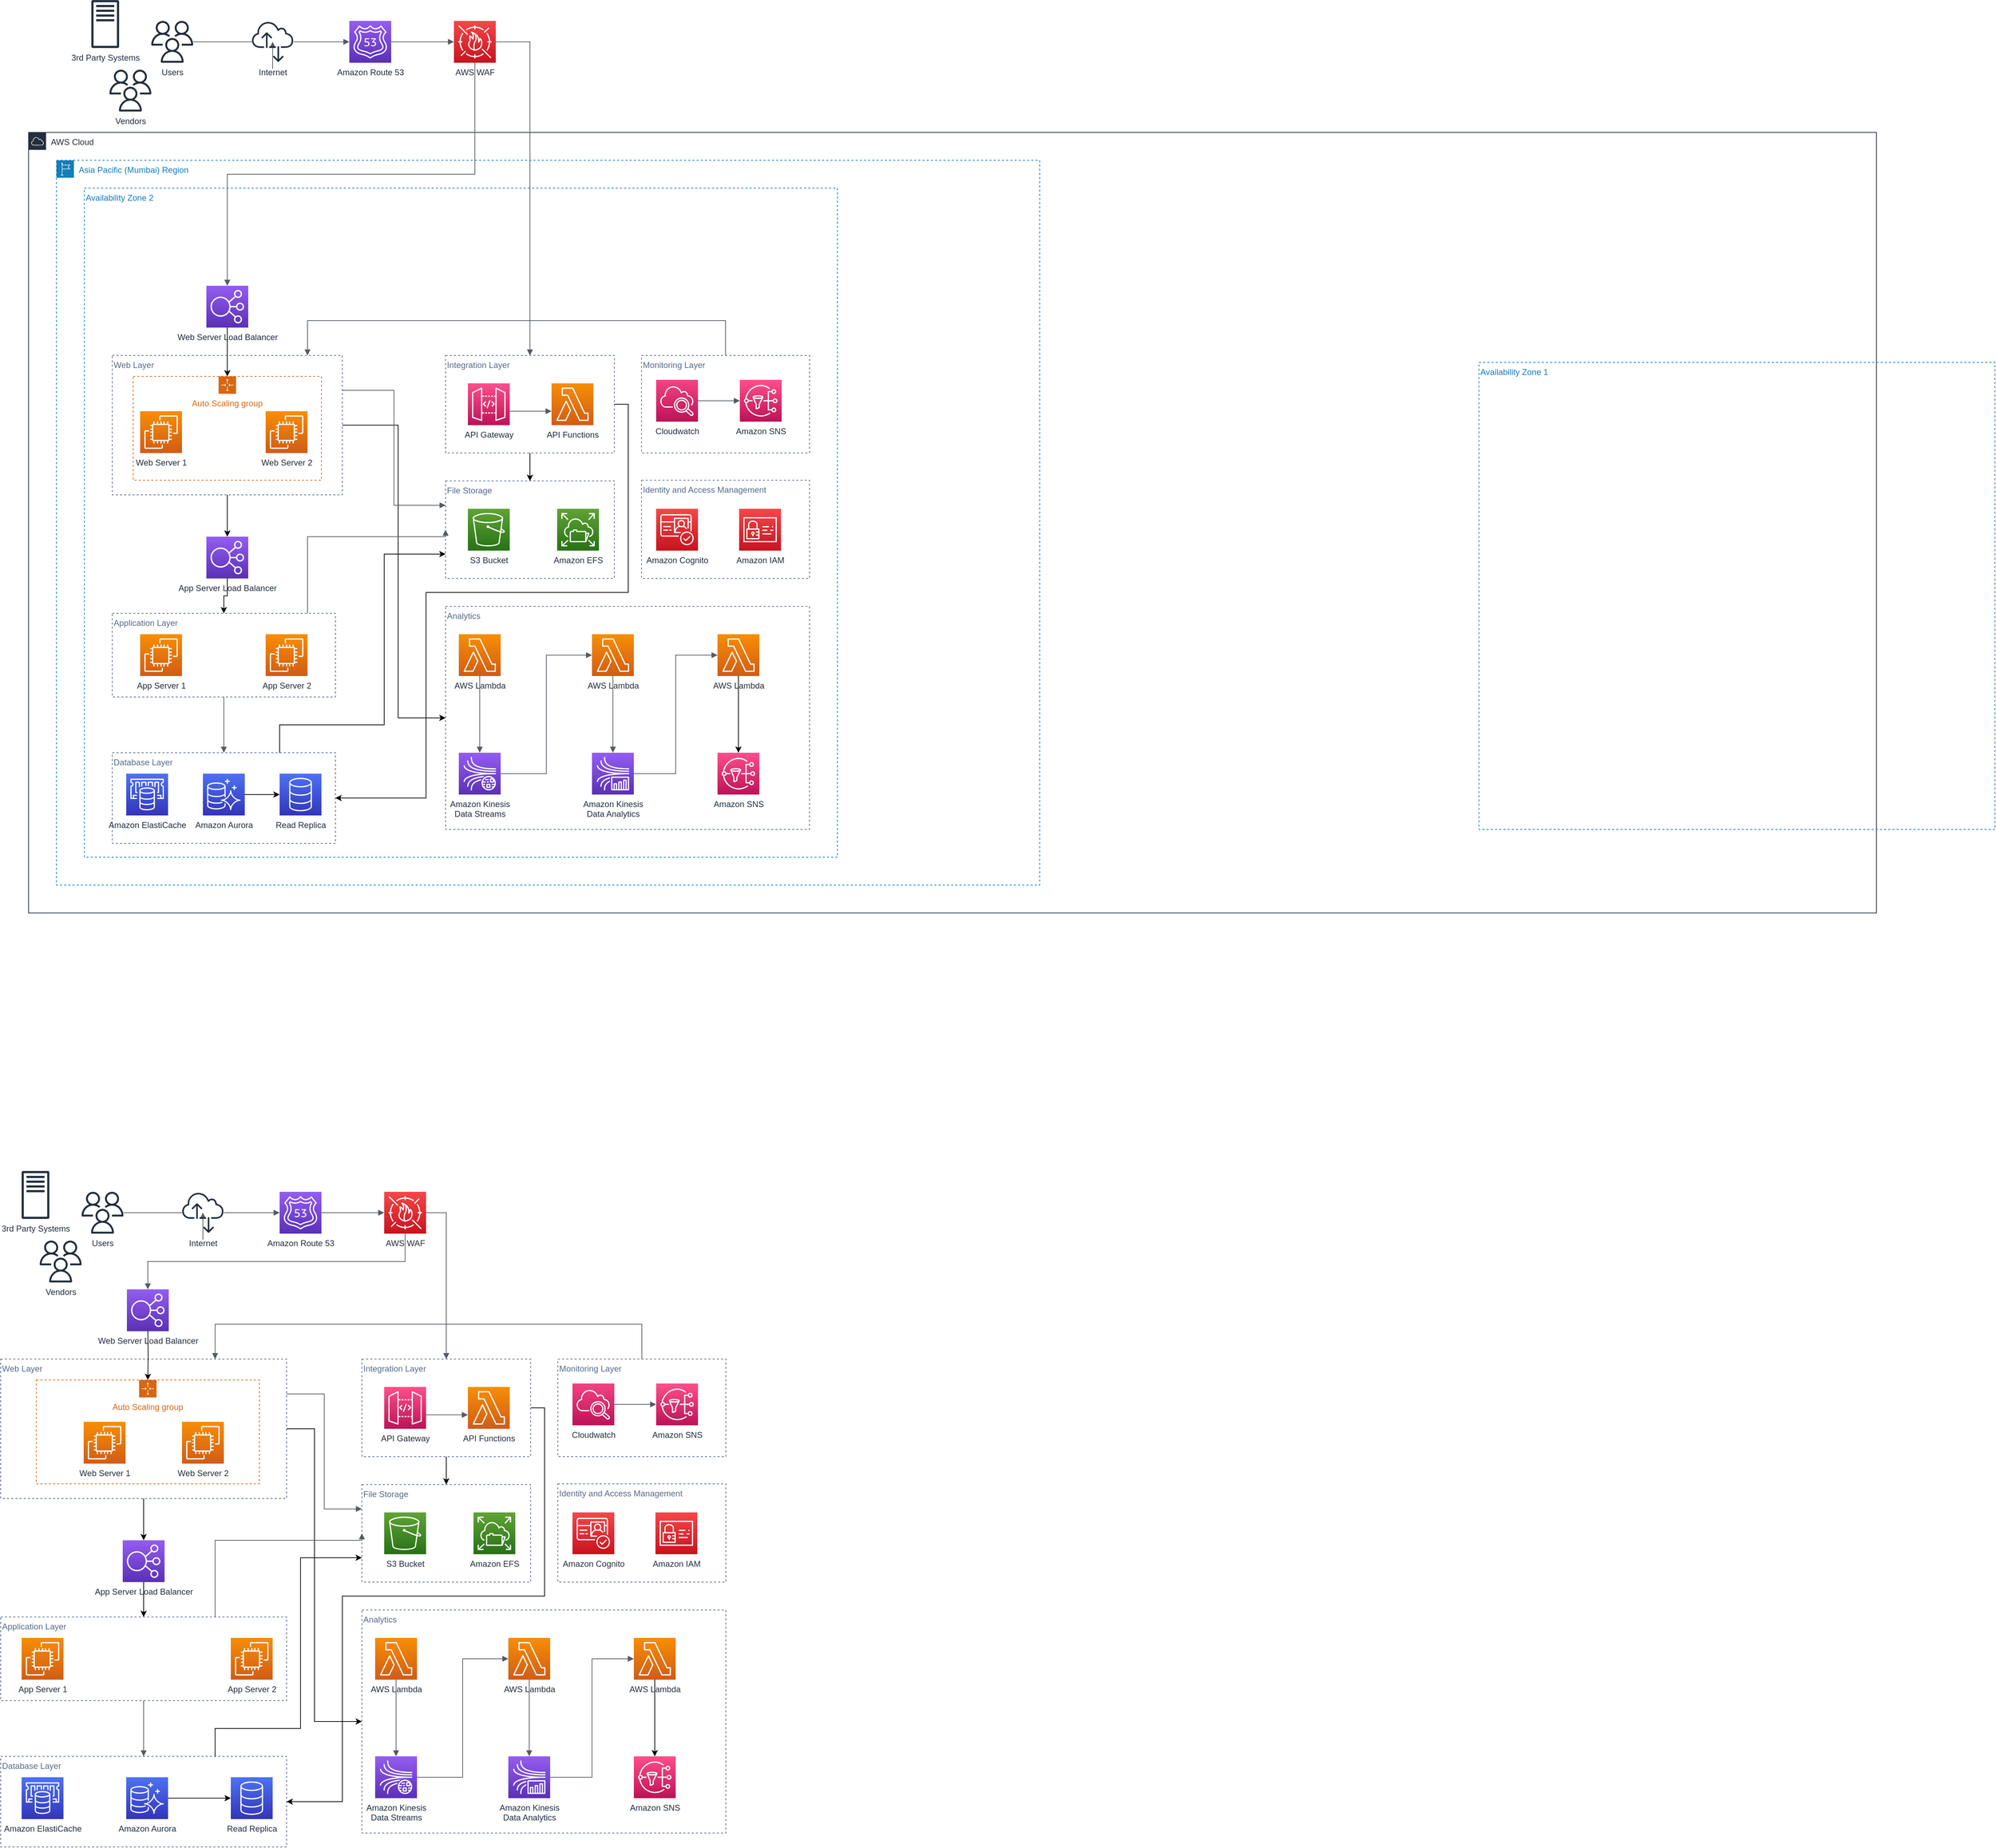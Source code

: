 <mxfile version="16.4.0" type="github">
  <diagram id="yF_BNuITRj0ihLuubSKc" name="Page-1">
    <mxGraphModel dx="2996" dy="1909" grid="1" gridSize="10" guides="1" tooltips="1" connect="1" arrows="1" fold="1" page="1" pageScale="1" pageWidth="1100" pageHeight="850" math="0" shadow="0">
      <root>
        <mxCell id="0" />
        <mxCell id="1" parent="0" />
        <mxCell id="R6JdAUNPMTF_IsiGT-LZ-131" value="File Storage" style="fillColor=none;strokeColor=#5A6C86;dashed=1;verticalAlign=top;fontStyle=0;fontColor=#5A6C86;align=left;" vertex="1" parent="1">
          <mxGeometry x="-522" y="1980" width="242" height="140" as="geometry" />
        </mxCell>
        <mxCell id="R6JdAUNPMTF_IsiGT-LZ-138" value="Monitoring Layer" style="fillColor=none;strokeColor=#5A6C86;dashed=1;verticalAlign=top;fontStyle=0;fontColor=#5A6C86;align=left;" vertex="1" parent="1">
          <mxGeometry x="-241" y="1800" width="241" height="140" as="geometry" />
        </mxCell>
        <mxCell id="R6JdAUNPMTF_IsiGT-LZ-110" value="Analytics" style="fillColor=none;strokeColor=#5A6C86;dashed=1;verticalAlign=top;fontStyle=0;fontColor=#5A6C86;align=left;" vertex="1" parent="1">
          <mxGeometry x="-522" y="2160" width="522" height="320" as="geometry" />
        </mxCell>
        <mxCell id="R6JdAUNPMTF_IsiGT-LZ-164" style="edgeStyle=orthogonalEdgeStyle;rounded=0;orthogonalLoop=1;jettySize=auto;html=1;exitX=1;exitY=0.5;exitDx=0;exitDy=0;entryX=0;entryY=0.5;entryDx=0;entryDy=0;" edge="1" parent="1" source="R6JdAUNPMTF_IsiGT-LZ-111" target="R6JdAUNPMTF_IsiGT-LZ-110">
          <mxGeometry relative="1" as="geometry">
            <Array as="points">
              <mxPoint x="-590" y="1900" />
              <mxPoint x="-590" y="2320" />
            </Array>
          </mxGeometry>
        </mxCell>
        <mxCell id="R6JdAUNPMTF_IsiGT-LZ-111" value="Web Layer" style="fillColor=none;strokeColor=#5A6C86;dashed=1;verticalAlign=top;fontStyle=0;fontColor=#5A6C86;align=left;" vertex="1" parent="1">
          <mxGeometry x="-1040" y="1800" width="410" height="200" as="geometry" />
        </mxCell>
        <mxCell id="R6JdAUNPMTF_IsiGT-LZ-109" value="Database Layer" style="fillColor=none;strokeColor=#5A6C86;dashed=1;verticalAlign=top;fontStyle=0;fontColor=#5A6C86;align=left;" vertex="1" parent="1">
          <mxGeometry x="-1040" y="2370" width="410" height="130" as="geometry" />
        </mxCell>
        <mxCell id="KEmIcRSb11QE8R8fsPgm-9" value="S3 Bucket" style="sketch=0;points=[[0,0,0],[0.25,0,0],[0.5,0,0],[0.75,0,0],[1,0,0],[0,1,0],[0.25,1,0],[0.5,1,0],[0.75,1,0],[1,1,0],[0,0.25,0],[0,0.5,0],[0,0.75,0],[1,0.25,0],[1,0.5,0],[1,0.75,0]];outlineConnect=0;fontColor=#232F3E;gradientColor=#60A337;gradientDirection=north;fillColor=#277116;strokeColor=#ffffff;dashed=0;verticalLabelPosition=bottom;verticalAlign=top;align=center;html=1;fontSize=12;fontStyle=0;aspect=fixed;shape=mxgraph.aws4.resourceIcon;resIcon=mxgraph.aws4.s3;" parent="1" vertex="1">
          <mxGeometry x="-490" y="2020" width="60" height="60" as="geometry" />
        </mxCell>
        <mxCell id="R6JdAUNPMTF_IsiGT-LZ-16" value="AWS Cloud" style="points=[[0,0],[0.25,0],[0.5,0],[0.75,0],[1,0],[1,0.25],[1,0.5],[1,0.75],[1,1],[0.75,1],[0.5,1],[0.25,1],[0,1],[0,0.75],[0,0.5],[0,0.25]];outlineConnect=0;gradientColor=none;html=1;whiteSpace=wrap;fontSize=12;fontStyle=0;container=1;pointerEvents=0;collapsible=0;recursiveResize=0;shape=mxgraph.aws4.group;grIcon=mxgraph.aws4.group_aws_cloud;strokeColor=#232F3E;fillColor=none;verticalAlign=top;align=left;spacingLeft=30;fontColor=#232F3E;dashed=0;" vertex="1" parent="1">
          <mxGeometry x="-1000" y="40" width="2650" height="1120" as="geometry" />
        </mxCell>
        <mxCell id="R6JdAUNPMTF_IsiGT-LZ-201" value="Application Layer" style="fillColor=none;strokeColor=#5A6C86;dashed=1;verticalAlign=top;fontStyle=0;fontColor=#5A6C86;align=left;" vertex="1" parent="R6JdAUNPMTF_IsiGT-LZ-16">
          <mxGeometry x="120" y="690" width="320" height="120" as="geometry" />
        </mxCell>
        <mxCell id="R6JdAUNPMTF_IsiGT-LZ-174" value="File Storage" style="fillColor=none;strokeColor=#5A6C86;dashed=1;verticalAlign=top;fontStyle=0;fontColor=#5A6C86;align=left;" vertex="1" parent="R6JdAUNPMTF_IsiGT-LZ-16">
          <mxGeometry x="598" y="500" width="242" height="140" as="geometry" />
        </mxCell>
        <mxCell id="R6JdAUNPMTF_IsiGT-LZ-175" value="Monitoring Layer" style="fillColor=none;strokeColor=#5A6C86;dashed=1;verticalAlign=top;fontStyle=0;fontColor=#5A6C86;align=left;" vertex="1" parent="R6JdAUNPMTF_IsiGT-LZ-16">
          <mxGeometry x="879" y="320" width="241" height="140" as="geometry" />
        </mxCell>
        <mxCell id="R6JdAUNPMTF_IsiGT-LZ-176" value="Analytics" style="fillColor=none;strokeColor=#5A6C86;dashed=1;verticalAlign=top;fontStyle=0;fontColor=#5A6C86;align=left;" vertex="1" parent="R6JdAUNPMTF_IsiGT-LZ-16">
          <mxGeometry x="598" y="680" width="522" height="320" as="geometry" />
        </mxCell>
        <mxCell id="R6JdAUNPMTF_IsiGT-LZ-177" style="edgeStyle=orthogonalEdgeStyle;rounded=0;orthogonalLoop=1;jettySize=auto;html=1;exitX=1;exitY=0.5;exitDx=0;exitDy=0;entryX=0;entryY=0.5;entryDx=0;entryDy=0;" edge="1" parent="R6JdAUNPMTF_IsiGT-LZ-16" source="R6JdAUNPMTF_IsiGT-LZ-178" target="R6JdAUNPMTF_IsiGT-LZ-176">
          <mxGeometry relative="1" as="geometry">
            <Array as="points">
              <mxPoint x="530" y="420" />
              <mxPoint x="530" y="840" />
            </Array>
          </mxGeometry>
        </mxCell>
        <mxCell id="R6JdAUNPMTF_IsiGT-LZ-178" value="Web Layer" style="fillColor=none;strokeColor=#5A6C86;dashed=1;verticalAlign=top;fontStyle=0;fontColor=#5A6C86;align=left;" vertex="1" parent="R6JdAUNPMTF_IsiGT-LZ-16">
          <mxGeometry x="120" y="320" width="330" height="200" as="geometry" />
        </mxCell>
        <mxCell id="R6JdAUNPMTF_IsiGT-LZ-179" value="Database Layer" style="fillColor=none;strokeColor=#5A6C86;dashed=1;verticalAlign=top;fontStyle=0;fontColor=#5A6C86;align=left;" vertex="1" parent="R6JdAUNPMTF_IsiGT-LZ-16">
          <mxGeometry x="120" y="890" width="320" height="130" as="geometry" />
        </mxCell>
        <mxCell id="R6JdAUNPMTF_IsiGT-LZ-180" value="S3 Bucket" style="sketch=0;points=[[0,0,0],[0.25,0,0],[0.5,0,0],[0.75,0,0],[1,0,0],[0,1,0],[0.25,1,0],[0.5,1,0],[0.75,1,0],[1,1,0],[0,0.25,0],[0,0.5,0],[0,0.75,0],[1,0.25,0],[1,0.5,0],[1,0.75,0]];outlineConnect=0;fontColor=#232F3E;gradientColor=#60A337;gradientDirection=north;fillColor=#277116;strokeColor=#ffffff;dashed=0;verticalLabelPosition=bottom;verticalAlign=top;align=center;html=1;fontSize=12;fontStyle=0;aspect=fixed;shape=mxgraph.aws4.resourceIcon;resIcon=mxgraph.aws4.s3;" vertex="1" parent="R6JdAUNPMTF_IsiGT-LZ-16">
          <mxGeometry x="630" y="540" width="60" height="60" as="geometry" />
        </mxCell>
        <mxCell id="R6JdAUNPMTF_IsiGT-LZ-181" value="Amazon Kinesis&lt;br&gt;Data Streams" style="sketch=0;points=[[0,0,0],[0.25,0,0],[0.5,0,0],[0.75,0,0],[1,0,0],[0,1,0],[0.25,1,0],[0.5,1,0],[0.75,1,0],[1,1,0],[0,0.25,0],[0,0.5,0],[0,0.75,0],[1,0.25,0],[1,0.5,0],[1,0.75,0]];outlineConnect=0;fontColor=#232F3E;gradientColor=#945DF2;gradientDirection=north;fillColor=#5A30B5;strokeColor=#ffffff;dashed=0;verticalLabelPosition=bottom;verticalAlign=top;align=center;html=1;fontSize=12;fontStyle=0;aspect=fixed;shape=mxgraph.aws4.resourceIcon;resIcon=mxgraph.aws4.kinesis_data_streams;" vertex="1" parent="R6JdAUNPMTF_IsiGT-LZ-16">
          <mxGeometry x="617" y="890" width="60" height="60" as="geometry" />
        </mxCell>
        <mxCell id="R6JdAUNPMTF_IsiGT-LZ-182" value="&lt;div&gt;Amazon Kinesis&lt;/div&gt;&lt;div&gt;Data Analytics&lt;/div&gt;" style="sketch=0;points=[[0,0,0],[0.25,0,0],[0.5,0,0],[0.75,0,0],[1,0,0],[0,1,0],[0.25,1,0],[0.5,1,0],[0.75,1,0],[1,1,0],[0,0.25,0],[0,0.5,0],[0,0.75,0],[1,0.25,0],[1,0.5,0],[1,0.75,0]];outlineConnect=0;fontColor=#232F3E;gradientColor=#945DF2;gradientDirection=north;fillColor=#5A30B5;strokeColor=#ffffff;dashed=0;verticalLabelPosition=bottom;verticalAlign=top;align=center;html=1;fontSize=12;fontStyle=0;aspect=fixed;shape=mxgraph.aws4.resourceIcon;resIcon=mxgraph.aws4.kinesis_data_analytics;" vertex="1" parent="R6JdAUNPMTF_IsiGT-LZ-16">
          <mxGeometry x="808" y="890" width="60" height="60" as="geometry" />
        </mxCell>
        <mxCell id="R6JdAUNPMTF_IsiGT-LZ-183" value="AWS Lambda" style="sketch=0;points=[[0,0,0],[0.25,0,0],[0.5,0,0],[0.75,0,0],[1,0,0],[0,1,0],[0.25,1,0],[0.5,1,0],[0.75,1,0],[1,1,0],[0,0.25,0],[0,0.5,0],[0,0.75,0],[1,0.25,0],[1,0.5,0],[1,0.75,0]];outlineConnect=0;fontColor=#232F3E;gradientColor=#F78E04;gradientDirection=north;fillColor=#D05C17;strokeColor=#ffffff;dashed=0;verticalLabelPosition=bottom;verticalAlign=top;align=center;html=1;fontSize=12;fontStyle=0;aspect=fixed;shape=mxgraph.aws4.resourceIcon;resIcon=mxgraph.aws4.lambda;" vertex="1" parent="R6JdAUNPMTF_IsiGT-LZ-16">
          <mxGeometry x="808" y="720" width="60" height="60" as="geometry" />
        </mxCell>
        <mxCell id="R6JdAUNPMTF_IsiGT-LZ-185" value="AWS Lambda" style="sketch=0;points=[[0,0,0],[0.25,0,0],[0.5,0,0],[0.75,0,0],[1,0,0],[0,1,0],[0.25,1,0],[0.5,1,0],[0.75,1,0],[1,1,0],[0,0.25,0],[0,0.5,0],[0,0.75,0],[1,0.25,0],[1,0.5,0],[1,0.75,0]];outlineConnect=0;fontColor=#232F3E;gradientColor=#F78E04;gradientDirection=north;fillColor=#D05C17;strokeColor=#ffffff;dashed=0;verticalLabelPosition=bottom;verticalAlign=top;align=center;html=1;fontSize=12;fontStyle=0;aspect=fixed;shape=mxgraph.aws4.resourceIcon;resIcon=mxgraph.aws4.lambda;" vertex="1" parent="R6JdAUNPMTF_IsiGT-LZ-16">
          <mxGeometry x="988" y="720" width="60" height="60" as="geometry" />
        </mxCell>
        <mxCell id="R6JdAUNPMTF_IsiGT-LZ-186" value="Amazon SNS" style="sketch=0;points=[[0,0,0],[0.25,0,0],[0.5,0,0],[0.75,0,0],[1,0,0],[0,1,0],[0.25,1,0],[0.5,1,0],[0.75,1,0],[1,1,0],[0,0.25,0],[0,0.5,0],[0,0.75,0],[1,0.25,0],[1,0.5,0],[1,0.75,0]];outlineConnect=0;fontColor=#232F3E;gradientColor=#FF4F8B;gradientDirection=north;fillColor=#BC1356;strokeColor=#ffffff;dashed=0;verticalLabelPosition=bottom;verticalAlign=top;align=center;html=1;fontSize=12;fontStyle=0;aspect=fixed;shape=mxgraph.aws4.resourceIcon;resIcon=mxgraph.aws4.sns;" vertex="1" parent="R6JdAUNPMTF_IsiGT-LZ-16">
          <mxGeometry x="988" y="890" width="60" height="60" as="geometry" />
        </mxCell>
        <mxCell id="R6JdAUNPMTF_IsiGT-LZ-187" style="edgeStyle=orthogonalEdgeStyle;rounded=0;orthogonalLoop=1;jettySize=auto;html=1;exitX=0.5;exitY=1;exitDx=0;exitDy=0;exitPerimeter=0;" edge="1" parent="R6JdAUNPMTF_IsiGT-LZ-16" target="R6JdAUNPMTF_IsiGT-LZ-198" source="R6JdAUNPMTF_IsiGT-LZ-188">
          <mxGeometry relative="1" as="geometry">
            <mxPoint x="291" y="279" as="sourcePoint" />
          </mxGeometry>
        </mxCell>
        <mxCell id="R6JdAUNPMTF_IsiGT-LZ-190" value="App Server Load Balancer" style="sketch=0;points=[[0,0,0],[0.25,0,0],[0.5,0,0],[0.75,0,0],[1,0,0],[0,1,0],[0.25,1,0],[0.5,1,0],[0.75,1,0],[1,1,0],[0,0.25,0],[0,0.5,0],[0,0.75,0],[1,0.25,0],[1,0.5,0],[1,0.75,0]];outlineConnect=0;fontColor=#232F3E;gradientColor=#945DF2;gradientDirection=north;fillColor=#5A30B5;strokeColor=#ffffff;dashed=0;verticalLabelPosition=bottom;verticalAlign=top;align=center;html=1;fontSize=12;fontStyle=0;aspect=fixed;shape=mxgraph.aws4.resourceIcon;resIcon=mxgraph.aws4.elastic_load_balancing;" vertex="1" parent="R6JdAUNPMTF_IsiGT-LZ-16">
          <mxGeometry x="255" y="580" width="60" height="60" as="geometry" />
        </mxCell>
        <mxCell id="R6JdAUNPMTF_IsiGT-LZ-193" value="Amazon ElastiCache" style="sketch=0;points=[[0,0,0],[0.25,0,0],[0.5,0,0],[0.75,0,0],[1,0,0],[0,1,0],[0.25,1,0],[0.5,1,0],[0.75,1,0],[1,1,0],[0,0.25,0],[0,0.5,0],[0,0.75,0],[1,0.25,0],[1,0.5,0],[1,0.75,0]];outlineConnect=0;fontColor=#232F3E;gradientColor=#4D72F3;gradientDirection=north;fillColor=#3334B9;strokeColor=#ffffff;dashed=0;verticalLabelPosition=bottom;verticalAlign=top;align=center;html=1;fontSize=12;fontStyle=0;aspect=fixed;shape=mxgraph.aws4.resourceIcon;resIcon=mxgraph.aws4.elasticache;" vertex="1" parent="R6JdAUNPMTF_IsiGT-LZ-16">
          <mxGeometry x="140" y="920" width="60" height="60" as="geometry" />
        </mxCell>
        <mxCell id="R6JdAUNPMTF_IsiGT-LZ-196" style="edgeStyle=orthogonalEdgeStyle;rounded=0;orthogonalLoop=1;jettySize=auto;html=1;entryX=0;entryY=0.75;entryDx=0;entryDy=0;exitX=0.75;exitY=0;exitDx=0;exitDy=0;" edge="1" parent="R6JdAUNPMTF_IsiGT-LZ-16" source="R6JdAUNPMTF_IsiGT-LZ-179" target="R6JdAUNPMTF_IsiGT-LZ-174">
          <mxGeometry relative="1" as="geometry">
            <mxPoint x="380" y="870" as="sourcePoint" />
            <Array as="points">
              <mxPoint x="360" y="850" />
              <mxPoint x="510" y="850" />
              <mxPoint x="510" y="605" />
            </Array>
          </mxGeometry>
        </mxCell>
        <mxCell id="R6JdAUNPMTF_IsiGT-LZ-198" value="Auto Scaling group" style="points=[[0,0],[0.25,0],[0.5,0],[0.75,0],[1,0],[1,0.25],[1,0.5],[1,0.75],[1,1],[0.75,1],[0.5,1],[0.25,1],[0,1],[0,0.75],[0,0.5],[0,0.25]];outlineConnect=0;gradientColor=none;html=1;whiteSpace=wrap;fontSize=12;fontStyle=0;container=1;pointerEvents=0;collapsible=0;recursiveResize=0;shape=mxgraph.aws4.groupCenter;grIcon=mxgraph.aws4.group_auto_scaling_group;grStroke=1;strokeColor=#D86613;fillColor=none;verticalAlign=top;align=center;fontColor=#D86613;dashed=1;spacingTop=25;" vertex="1" parent="R6JdAUNPMTF_IsiGT-LZ-16">
          <mxGeometry x="150" y="350" width="270" height="149" as="geometry" />
        </mxCell>
        <mxCell id="R6JdAUNPMTF_IsiGT-LZ-202" value="" style="edgeStyle=orthogonalEdgeStyle;html=1;endArrow=block;elbow=vertical;startArrow=none;endFill=1;strokeColor=#545B64;rounded=0;exitX=0.5;exitY=1;exitDx=0;exitDy=0;" edge="1" parent="R6JdAUNPMTF_IsiGT-LZ-16" source="R6JdAUNPMTF_IsiGT-LZ-201" target="R6JdAUNPMTF_IsiGT-LZ-179">
          <mxGeometry width="100" relative="1" as="geometry">
            <mxPoint x="530" y="600" as="sourcePoint" />
            <mxPoint x="630" y="600" as="targetPoint" />
          </mxGeometry>
        </mxCell>
        <mxCell id="R6JdAUNPMTF_IsiGT-LZ-203" style="edgeStyle=orthogonalEdgeStyle;rounded=0;orthogonalLoop=1;jettySize=auto;html=1;exitX=0.5;exitY=1;exitDx=0;exitDy=0;entryX=0.5;entryY=0;entryDx=0;entryDy=0;entryPerimeter=0;" edge="1" parent="R6JdAUNPMTF_IsiGT-LZ-16" source="R6JdAUNPMTF_IsiGT-LZ-178" target="R6JdAUNPMTF_IsiGT-LZ-190">
          <mxGeometry relative="1" as="geometry" />
        </mxCell>
        <mxCell id="R6JdAUNPMTF_IsiGT-LZ-204" value="AWS Lambda" style="sketch=0;points=[[0,0,0],[0.25,0,0],[0.5,0,0],[0.75,0,0],[1,0,0],[0,1,0],[0.25,1,0],[0.5,1,0],[0.75,1,0],[1,1,0],[0,0.25,0],[0,0.5,0],[0,0.75,0],[1,0.25,0],[1,0.5,0],[1,0.75,0]];outlineConnect=0;fontColor=#232F3E;gradientColor=#F78E04;gradientDirection=north;fillColor=#D05C17;strokeColor=#ffffff;dashed=0;verticalLabelPosition=bottom;verticalAlign=top;align=center;html=1;fontSize=12;fontStyle=0;aspect=fixed;shape=mxgraph.aws4.resourceIcon;resIcon=mxgraph.aws4.lambda;" vertex="1" parent="R6JdAUNPMTF_IsiGT-LZ-16">
          <mxGeometry x="617" y="720" width="60" height="60" as="geometry" />
        </mxCell>
        <mxCell id="R6JdAUNPMTF_IsiGT-LZ-205" value="" style="edgeStyle=orthogonalEdgeStyle;html=1;endArrow=block;elbow=vertical;startArrow=none;endFill=1;strokeColor=#545B64;rounded=0;exitX=0.5;exitY=1;exitDx=0;exitDy=0;exitPerimeter=0;entryX=0.5;entryY=0;entryDx=0;entryDy=0;entryPerimeter=0;" edge="1" parent="R6JdAUNPMTF_IsiGT-LZ-16" source="R6JdAUNPMTF_IsiGT-LZ-204" target="R6JdAUNPMTF_IsiGT-LZ-181">
          <mxGeometry width="100" relative="1" as="geometry">
            <mxPoint x="718" y="990" as="sourcePoint" />
            <mxPoint x="818" y="990" as="targetPoint" />
          </mxGeometry>
        </mxCell>
        <mxCell id="R6JdAUNPMTF_IsiGT-LZ-206" value="" style="edgeStyle=orthogonalEdgeStyle;html=1;endArrow=block;elbow=vertical;startArrow=none;endFill=1;strokeColor=#545B64;rounded=0;exitX=1;exitY=0.5;exitDx=0;exitDy=0;exitPerimeter=0;entryX=0;entryY=0.5;entryDx=0;entryDy=0;entryPerimeter=0;" edge="1" parent="R6JdAUNPMTF_IsiGT-LZ-16" source="R6JdAUNPMTF_IsiGT-LZ-181" target="R6JdAUNPMTF_IsiGT-LZ-183">
          <mxGeometry width="100" relative="1" as="geometry">
            <mxPoint x="718" y="990" as="sourcePoint" />
            <mxPoint x="818" y="990" as="targetPoint" />
          </mxGeometry>
        </mxCell>
        <mxCell id="R6JdAUNPMTF_IsiGT-LZ-207" value="" style="edgeStyle=orthogonalEdgeStyle;html=1;endArrow=block;elbow=vertical;startArrow=none;endFill=1;strokeColor=#545B64;rounded=0;exitX=0.5;exitY=1;exitDx=0;exitDy=0;exitPerimeter=0;" edge="1" parent="R6JdAUNPMTF_IsiGT-LZ-16" source="R6JdAUNPMTF_IsiGT-LZ-183" target="R6JdAUNPMTF_IsiGT-LZ-182">
          <mxGeometry width="100" relative="1" as="geometry">
            <mxPoint x="718" y="990" as="sourcePoint" />
            <mxPoint x="818" y="990" as="targetPoint" />
          </mxGeometry>
        </mxCell>
        <mxCell id="R6JdAUNPMTF_IsiGT-LZ-184" style="edgeStyle=orthogonalEdgeStyle;rounded=0;orthogonalLoop=1;jettySize=auto;html=1;exitX=0.5;exitY=1;exitDx=0;exitDy=0;exitPerimeter=0;" edge="1" parent="R6JdAUNPMTF_IsiGT-LZ-16" source="R6JdAUNPMTF_IsiGT-LZ-185" target="R6JdAUNPMTF_IsiGT-LZ-186">
          <mxGeometry relative="1" as="geometry" />
        </mxCell>
        <mxCell id="R6JdAUNPMTF_IsiGT-LZ-208" value="" style="edgeStyle=orthogonalEdgeStyle;html=1;endArrow=block;elbow=vertical;startArrow=none;endFill=1;strokeColor=#545B64;rounded=0;exitX=1;exitY=0.5;exitDx=0;exitDy=0;exitPerimeter=0;entryX=0;entryY=0.5;entryDx=0;entryDy=0;entryPerimeter=0;" edge="1" parent="R6JdAUNPMTF_IsiGT-LZ-16" source="R6JdAUNPMTF_IsiGT-LZ-182" target="R6JdAUNPMTF_IsiGT-LZ-185">
          <mxGeometry width="100" relative="1" as="geometry">
            <mxPoint x="718" y="990" as="sourcePoint" />
            <mxPoint x="818" y="990" as="targetPoint" />
          </mxGeometry>
        </mxCell>
        <mxCell id="R6JdAUNPMTF_IsiGT-LZ-209" value="Cloudwatch" style="sketch=0;points=[[0,0,0],[0.25,0,0],[0.5,0,0],[0.75,0,0],[1,0,0],[0,1,0],[0.25,1,0],[0.5,1,0],[0.75,1,0],[1,1,0],[0,0.25,0],[0,0.5,0],[0,0.75,0],[1,0.25,0],[1,0.5,0],[1,0.75,0]];points=[[0,0,0],[0.25,0,0],[0.5,0,0],[0.75,0,0],[1,0,0],[0,1,0],[0.25,1,0],[0.5,1,0],[0.75,1,0],[1,1,0],[0,0.25,0],[0,0.5,0],[0,0.75,0],[1,0.25,0],[1,0.5,0],[1,0.75,0]];outlineConnect=0;fontColor=#232F3E;gradientColor=#F34482;gradientDirection=north;fillColor=#BC1356;strokeColor=#ffffff;dashed=0;verticalLabelPosition=bottom;verticalAlign=top;align=center;html=1;fontSize=12;fontStyle=0;aspect=fixed;shape=mxgraph.aws4.resourceIcon;resIcon=mxgraph.aws4.cloudwatch_2;" vertex="1" parent="R6JdAUNPMTF_IsiGT-LZ-16">
          <mxGeometry x="900" y="355" width="60" height="60" as="geometry" />
        </mxCell>
        <mxCell id="R6JdAUNPMTF_IsiGT-LZ-210" value="Amazon SNS" style="sketch=0;points=[[0,0,0],[0.25,0,0],[0.5,0,0],[0.75,0,0],[1,0,0],[0,1,0],[0.25,1,0],[0.5,1,0],[0.75,1,0],[1,1,0],[0,0.25,0],[0,0.5,0],[0,0.75,0],[1,0.25,0],[1,0.5,0],[1,0.75,0]];outlineConnect=0;fontColor=#232F3E;gradientColor=#FF4F8B;gradientDirection=north;fillColor=#BC1356;strokeColor=#ffffff;dashed=0;verticalLabelPosition=bottom;verticalAlign=top;align=center;html=1;fontSize=12;fontStyle=0;aspect=fixed;shape=mxgraph.aws4.resourceIcon;resIcon=mxgraph.aws4.sns;" vertex="1" parent="R6JdAUNPMTF_IsiGT-LZ-16">
          <mxGeometry x="1020" y="355" width="60" height="60" as="geometry" />
        </mxCell>
        <mxCell id="R6JdAUNPMTF_IsiGT-LZ-211" value="API Gateway" style="sketch=0;points=[[0,0,0],[0.25,0,0],[0.5,0,0],[0.75,0,0],[1,0,0],[0,1,0],[0.25,1,0],[0.5,1,0],[0.75,1,0],[1,1,0],[0,0.25,0],[0,0.5,0],[0,0.75,0],[1,0.25,0],[1,0.5,0],[1,0.75,0]];outlineConnect=0;fontColor=#232F3E;gradientColor=#FF4F8B;gradientDirection=north;fillColor=#BC1356;strokeColor=#ffffff;dashed=0;verticalLabelPosition=bottom;verticalAlign=top;align=center;html=1;fontSize=12;fontStyle=0;aspect=fixed;shape=mxgraph.aws4.resourceIcon;resIcon=mxgraph.aws4.api_gateway;" vertex="1" parent="R6JdAUNPMTF_IsiGT-LZ-16">
          <mxGeometry x="630" y="360" width="60" height="60" as="geometry" />
        </mxCell>
        <mxCell id="R6JdAUNPMTF_IsiGT-LZ-212" value="API Functions" style="sketch=0;points=[[0,0,0],[0.25,0,0],[0.5,0,0],[0.75,0,0],[1,0,0],[0,1,0],[0.25,1,0],[0.5,1,0],[0.75,1,0],[1,1,0],[0,0.25,0],[0,0.5,0],[0,0.75,0],[1,0.25,0],[1,0.5,0],[1,0.75,0]];outlineConnect=0;fontColor=#232F3E;gradientColor=#F78E04;gradientDirection=north;fillColor=#D05C17;strokeColor=#ffffff;dashed=0;verticalLabelPosition=bottom;verticalAlign=top;align=center;html=1;fontSize=12;fontStyle=0;aspect=fixed;shape=mxgraph.aws4.resourceIcon;resIcon=mxgraph.aws4.lambda;" vertex="1" parent="R6JdAUNPMTF_IsiGT-LZ-16">
          <mxGeometry x="750" y="360" width="60" height="60" as="geometry" />
        </mxCell>
        <mxCell id="R6JdAUNPMTF_IsiGT-LZ-213" value="Amazon Cognito" style="sketch=0;points=[[0,0,0],[0.25,0,0],[0.5,0,0],[0.75,0,0],[1,0,0],[0,1,0],[0.25,1,0],[0.5,1,0],[0.75,1,0],[1,1,0],[0,0.25,0],[0,0.5,0],[0,0.75,0],[1,0.25,0],[1,0.5,0],[1,0.75,0]];outlineConnect=0;fontColor=#232F3E;gradientColor=#F54749;gradientDirection=north;fillColor=#C7131F;strokeColor=#ffffff;dashed=0;verticalLabelPosition=bottom;verticalAlign=top;align=center;html=1;fontSize=12;fontStyle=0;aspect=fixed;shape=mxgraph.aws4.resourceIcon;resIcon=mxgraph.aws4.cognito;" vertex="1" parent="R6JdAUNPMTF_IsiGT-LZ-16">
          <mxGeometry x="900" y="540" width="60" height="60" as="geometry" />
        </mxCell>
        <mxCell id="R6JdAUNPMTF_IsiGT-LZ-214" value="Amazon IAM" style="sketch=0;points=[[0,0,0],[0.25,0,0],[0.5,0,0],[0.75,0,0],[1,0,0],[0,1,0],[0.25,1,0],[0.5,1,0],[0.75,1,0],[1,1,0],[0,0.25,0],[0,0.5,0],[0,0.75,0],[1,0.25,0],[1,0.5,0],[1,0.75,0]];outlineConnect=0;fontColor=#232F3E;gradientColor=#F54749;gradientDirection=north;fillColor=#C7131F;strokeColor=#ffffff;dashed=0;verticalLabelPosition=bottom;verticalAlign=top;align=center;html=1;fontSize=12;fontStyle=0;aspect=fixed;shape=mxgraph.aws4.resourceIcon;resIcon=mxgraph.aws4.identity_and_access_management;" vertex="1" parent="R6JdAUNPMTF_IsiGT-LZ-16">
          <mxGeometry x="1019" y="540" width="60" height="60" as="geometry" />
        </mxCell>
        <mxCell id="R6JdAUNPMTF_IsiGT-LZ-215" value="&lt;div&gt;Amazon EFS&lt;/div&gt;" style="sketch=0;points=[[0,0,0],[0.25,0,0],[0.5,0,0],[0.75,0,0],[1,0,0],[0,1,0],[0.25,1,0],[0.5,1,0],[0.75,1,0],[1,1,0],[0,0.25,0],[0,0.5,0],[0,0.75,0],[1,0.25,0],[1,0.5,0],[1,0.75,0]];outlineConnect=0;fontColor=#232F3E;gradientColor=#60A337;gradientDirection=north;fillColor=#277116;strokeColor=#ffffff;dashed=0;verticalLabelPosition=bottom;verticalAlign=top;align=center;html=1;fontSize=12;fontStyle=0;aspect=fixed;shape=mxgraph.aws4.resourceIcon;resIcon=mxgraph.aws4.elastic_file_system;" vertex="1" parent="R6JdAUNPMTF_IsiGT-LZ-16">
          <mxGeometry x="758" y="540" width="60" height="60" as="geometry" />
        </mxCell>
        <mxCell id="R6JdAUNPMTF_IsiGT-LZ-216" style="edgeStyle=orthogonalEdgeStyle;rounded=0;orthogonalLoop=1;jettySize=auto;html=1;exitX=1;exitY=0.5;exitDx=0;exitDy=0;entryX=1;entryY=0.5;entryDx=0;entryDy=0;" edge="1" parent="R6JdAUNPMTF_IsiGT-LZ-16" source="R6JdAUNPMTF_IsiGT-LZ-218" target="R6JdAUNPMTF_IsiGT-LZ-179">
          <mxGeometry relative="1" as="geometry">
            <Array as="points">
              <mxPoint x="860" y="390" />
              <mxPoint x="860" y="660" />
              <mxPoint x="570" y="660" />
              <mxPoint x="570" y="955" />
            </Array>
          </mxGeometry>
        </mxCell>
        <mxCell id="R6JdAUNPMTF_IsiGT-LZ-217" style="edgeStyle=orthogonalEdgeStyle;rounded=0;orthogonalLoop=1;jettySize=auto;html=1;exitX=0.5;exitY=1;exitDx=0;exitDy=0;" edge="1" parent="R6JdAUNPMTF_IsiGT-LZ-16" source="R6JdAUNPMTF_IsiGT-LZ-218" target="R6JdAUNPMTF_IsiGT-LZ-174">
          <mxGeometry relative="1" as="geometry" />
        </mxCell>
        <mxCell id="R6JdAUNPMTF_IsiGT-LZ-218" value="Integration Layer" style="fillColor=none;strokeColor=#5A6C86;dashed=1;verticalAlign=top;fontStyle=0;fontColor=#5A6C86;align=left;" vertex="1" parent="R6JdAUNPMTF_IsiGT-LZ-16">
          <mxGeometry x="598" y="320" width="242" height="140" as="geometry" />
        </mxCell>
        <mxCell id="R6JdAUNPMTF_IsiGT-LZ-231" value="Identity and Access Management" style="fillColor=none;strokeColor=#5A6C86;dashed=1;verticalAlign=top;fontStyle=0;fontColor=#5A6C86;align=left;" vertex="1" parent="R6JdAUNPMTF_IsiGT-LZ-16">
          <mxGeometry x="879" y="499" width="241" height="141" as="geometry" />
        </mxCell>
        <mxCell id="R6JdAUNPMTF_IsiGT-LZ-191" style="edgeStyle=orthogonalEdgeStyle;rounded=0;orthogonalLoop=1;jettySize=auto;html=1;exitX=1;exitY=0.5;exitDx=0;exitDy=0;exitPerimeter=0;entryX=0;entryY=0.5;entryDx=0;entryDy=0;entryPerimeter=0;" edge="1" parent="R6JdAUNPMTF_IsiGT-LZ-16" source="R6JdAUNPMTF_IsiGT-LZ-192" target="R6JdAUNPMTF_IsiGT-LZ-197">
          <mxGeometry relative="1" as="geometry" />
        </mxCell>
        <mxCell id="R6JdAUNPMTF_IsiGT-LZ-232" value="" style="edgeStyle=orthogonalEdgeStyle;html=1;endArrow=block;elbow=vertical;startArrow=none;endFill=1;strokeColor=#545B64;rounded=0;exitX=1;exitY=0.25;exitDx=0;exitDy=0;exitPerimeter=0;entryX=0;entryY=0.25;entryDx=0;entryDy=0;" edge="1" parent="R6JdAUNPMTF_IsiGT-LZ-16" source="R6JdAUNPMTF_IsiGT-LZ-178" target="R6JdAUNPMTF_IsiGT-LZ-174">
          <mxGeometry width="100" relative="1" as="geometry">
            <mxPoint x="490" y="380" as="sourcePoint" />
            <mxPoint x="590" y="380" as="targetPoint" />
          </mxGeometry>
        </mxCell>
        <mxCell id="R6JdAUNPMTF_IsiGT-LZ-233" value="" style="edgeStyle=orthogonalEdgeStyle;html=1;endArrow=block;elbow=vertical;startArrow=none;endFill=1;strokeColor=#545B64;rounded=0;exitX=0.5;exitY=0;exitDx=0;exitDy=0;" edge="1" parent="R6JdAUNPMTF_IsiGT-LZ-16" source="R6JdAUNPMTF_IsiGT-LZ-175">
          <mxGeometry width="100" relative="1" as="geometry">
            <mxPoint x="949.5" y="170" as="sourcePoint" />
            <mxPoint x="400" y="320" as="targetPoint" />
            <Array as="points">
              <mxPoint x="999" y="270" />
              <mxPoint x="400" y="270" />
              <mxPoint x="400" y="320" />
            </Array>
          </mxGeometry>
        </mxCell>
        <mxCell id="R6JdAUNPMTF_IsiGT-LZ-234" value="" style="edgeStyle=orthogonalEdgeStyle;html=1;endArrow=block;elbow=vertical;startArrow=none;endFill=1;strokeColor=#545B64;rounded=0;exitX=1;exitY=0.5;exitDx=0;exitDy=0;exitPerimeter=0;" edge="1" parent="R6JdAUNPMTF_IsiGT-LZ-16" source="R6JdAUNPMTF_IsiGT-LZ-209">
          <mxGeometry width="100" relative="1" as="geometry">
            <mxPoint x="1360" y="260" as="sourcePoint" />
            <mxPoint x="1020" y="385" as="targetPoint" />
          </mxGeometry>
        </mxCell>
        <mxCell id="R6JdAUNPMTF_IsiGT-LZ-189" style="edgeStyle=orthogonalEdgeStyle;rounded=0;orthogonalLoop=1;jettySize=auto;html=1;exitX=0.5;exitY=1;exitDx=0;exitDy=0;exitPerimeter=0;entryX=0.5;entryY=0;entryDx=0;entryDy=0;" edge="1" parent="R6JdAUNPMTF_IsiGT-LZ-16" source="R6JdAUNPMTF_IsiGT-LZ-190" target="R6JdAUNPMTF_IsiGT-LZ-201">
          <mxGeometry relative="1" as="geometry" />
        </mxCell>
        <mxCell id="R6JdAUNPMTF_IsiGT-LZ-235" value="" style="edgeStyle=orthogonalEdgeStyle;html=1;endArrow=block;elbow=vertical;startArrow=none;endFill=1;strokeColor=#545B64;rounded=0;entryX=0;entryY=0.5;entryDx=0;entryDy=0;" edge="1" parent="R6JdAUNPMTF_IsiGT-LZ-16" source="R6JdAUNPMTF_IsiGT-LZ-201" target="R6JdAUNPMTF_IsiGT-LZ-174">
          <mxGeometry width="100" relative="1" as="geometry">
            <mxPoint x="370" y="620" as="sourcePoint" />
            <mxPoint x="470" y="620" as="targetPoint" />
            <Array as="points">
              <mxPoint x="400" y="580" />
              <mxPoint x="598" y="580" />
            </Array>
          </mxGeometry>
        </mxCell>
        <mxCell id="R6JdAUNPMTF_IsiGT-LZ-236" value="" style="edgeStyle=orthogonalEdgeStyle;html=1;endArrow=block;elbow=vertical;startArrow=none;endFill=1;strokeColor=#545B64;rounded=0;" edge="1" parent="R6JdAUNPMTF_IsiGT-LZ-16">
          <mxGeometry width="100" relative="1" as="geometry">
            <mxPoint x="690" y="400" as="sourcePoint" />
            <mxPoint x="750" y="400" as="targetPoint" />
          </mxGeometry>
        </mxCell>
        <mxCell id="R6JdAUNPMTF_IsiGT-LZ-18" value="&lt;div&gt;Asia Pacific (Mumbai) Region&lt;/div&gt;&lt;div&gt;&lt;br&gt;&lt;/div&gt;" style="points=[[0,0],[0.25,0],[0.5,0],[0.75,0],[1,0],[1,0.25],[1,0.5],[1,0.75],[1,1],[0.75,1],[0.5,1],[0.25,1],[0,1],[0,0.75],[0,0.5],[0,0.25]];outlineConnect=0;gradientColor=none;html=1;whiteSpace=wrap;fontSize=12;fontStyle=0;container=1;pointerEvents=0;collapsible=0;recursiveResize=0;shape=mxgraph.aws4.group;grIcon=mxgraph.aws4.group_region;strokeColor=#147EBA;fillColor=none;verticalAlign=top;align=left;spacingLeft=30;fontColor=#147EBA;dashed=1;" vertex="1" parent="R6JdAUNPMTF_IsiGT-LZ-16">
          <mxGeometry x="40" y="40" width="1410" height="1040" as="geometry" />
        </mxCell>
        <mxCell id="R6JdAUNPMTF_IsiGT-LZ-194" value="App Server 1" style="sketch=0;points=[[0,0,0],[0.25,0,0],[0.5,0,0],[0.75,0,0],[1,0,0],[0,1,0],[0.25,1,0],[0.5,1,0],[0.75,1,0],[1,1,0],[0,0.25,0],[0,0.5,0],[0,0.75,0],[1,0.25,0],[1,0.5,0],[1,0.75,0]];outlineConnect=0;fontColor=#232F3E;gradientColor=#F78E04;gradientDirection=north;fillColor=#D05C17;strokeColor=#ffffff;dashed=0;verticalLabelPosition=bottom;verticalAlign=top;align=center;html=1;fontSize=12;fontStyle=0;aspect=fixed;shape=mxgraph.aws4.resourceIcon;resIcon=mxgraph.aws4.ec2;" vertex="1" parent="R6JdAUNPMTF_IsiGT-LZ-18">
          <mxGeometry x="120" y="680" width="60" height="60" as="geometry" />
        </mxCell>
        <mxCell id="R6JdAUNPMTF_IsiGT-LZ-195" value="App Server 2" style="sketch=0;points=[[0,0,0],[0.25,0,0],[0.5,0,0],[0.75,0,0],[1,0,0],[0,1,0],[0.25,1,0],[0.5,1,0],[0.75,1,0],[1,1,0],[0,0.25,0],[0,0.5,0],[0,0.75,0],[1,0.25,0],[1,0.5,0],[1,0.75,0]];outlineConnect=0;fontColor=#232F3E;gradientColor=#F78E04;gradientDirection=north;fillColor=#D05C17;strokeColor=#ffffff;dashed=0;verticalLabelPosition=bottom;verticalAlign=top;align=center;html=1;fontSize=12;fontStyle=0;aspect=fixed;shape=mxgraph.aws4.resourceIcon;resIcon=mxgraph.aws4.ec2;" vertex="1" parent="R6JdAUNPMTF_IsiGT-LZ-18">
          <mxGeometry x="300" y="680" width="60" height="60" as="geometry" />
        </mxCell>
        <mxCell id="R6JdAUNPMTF_IsiGT-LZ-199" value="Web Server 2" style="sketch=0;points=[[0,0,0],[0.25,0,0],[0.5,0,0],[0.75,0,0],[1,0,0],[0,1,0],[0.25,1,0],[0.5,1,0],[0.75,1,0],[1,1,0],[0,0.25,0],[0,0.5,0],[0,0.75,0],[1,0.25,0],[1,0.5,0],[1,0.75,0]];outlineConnect=0;fontColor=#232F3E;gradientColor=#F78E04;gradientDirection=north;fillColor=#D05C17;strokeColor=#ffffff;dashed=0;verticalLabelPosition=bottom;verticalAlign=top;align=center;html=1;fontSize=12;fontStyle=0;aspect=fixed;shape=mxgraph.aws4.resourceIcon;resIcon=mxgraph.aws4.ec2;" vertex="1" parent="R6JdAUNPMTF_IsiGT-LZ-18">
          <mxGeometry x="300" y="360" width="60" height="60" as="geometry" />
        </mxCell>
        <mxCell id="R6JdAUNPMTF_IsiGT-LZ-188" value="Web Server Load Balancer" style="sketch=0;points=[[0,0,0],[0.25,0,0],[0.5,0,0],[0.75,0,0],[1,0,0],[0,1,0],[0.25,1,0],[0.5,1,0],[0.75,1,0],[1,1,0],[0,0.25,0],[0,0.5,0],[0,0.75,0],[1,0.25,0],[1,0.5,0],[1,0.75,0]];outlineConnect=0;fontColor=#232F3E;gradientColor=#945DF2;gradientDirection=north;fillColor=#5A30B5;strokeColor=#ffffff;dashed=0;verticalLabelPosition=bottom;verticalAlign=top;align=center;html=1;fontSize=12;fontStyle=0;aspect=fixed;shape=mxgraph.aws4.resourceIcon;resIcon=mxgraph.aws4.elastic_load_balancing;" vertex="1" parent="R6JdAUNPMTF_IsiGT-LZ-18">
          <mxGeometry x="215" y="180" width="60" height="60" as="geometry" />
        </mxCell>
        <mxCell id="R6JdAUNPMTF_IsiGT-LZ-192" value="Amazon Aurora" style="sketch=0;points=[[0,0,0],[0.25,0,0],[0.5,0,0],[0.75,0,0],[1,0,0],[0,1,0],[0.25,1,0],[0.5,1,0],[0.75,1,0],[1,1,0],[0,0.25,0],[0,0.5,0],[0,0.75,0],[1,0.25,0],[1,0.5,0],[1,0.75,0]];outlineConnect=0;fontColor=#232F3E;gradientColor=#4D72F3;gradientDirection=north;fillColor=#3334B9;strokeColor=#ffffff;dashed=0;verticalLabelPosition=bottom;verticalAlign=top;align=center;html=1;fontSize=12;fontStyle=0;aspect=fixed;shape=mxgraph.aws4.resourceIcon;resIcon=mxgraph.aws4.aurora;" vertex="1" parent="R6JdAUNPMTF_IsiGT-LZ-18">
          <mxGeometry x="210" y="880" width="60" height="60" as="geometry" />
        </mxCell>
        <mxCell id="R6JdAUNPMTF_IsiGT-LZ-20" value="Availability Zone 2" style="fillColor=none;strokeColor=#147EBA;dashed=1;verticalAlign=top;fontStyle=0;fontColor=#147EBA;align=left;" vertex="1" parent="R6JdAUNPMTF_IsiGT-LZ-18">
          <mxGeometry x="40" y="40" width="1080" height="960" as="geometry" />
        </mxCell>
        <mxCell id="R6JdAUNPMTF_IsiGT-LZ-200" value="Web Server 1" style="sketch=0;points=[[0,0,0],[0.25,0,0],[0.5,0,0],[0.75,0,0],[1,0,0],[0,1,0],[0.25,1,0],[0.5,1,0],[0.75,1,0],[1,1,0],[0,0.25,0],[0,0.5,0],[0,0.75,0],[1,0.25,0],[1,0.5,0],[1,0.75,0]];outlineConnect=0;fontColor=#232F3E;gradientColor=#F78E04;gradientDirection=north;fillColor=#D05C17;strokeColor=#ffffff;dashed=0;verticalLabelPosition=bottom;verticalAlign=top;align=center;html=1;fontSize=12;fontStyle=0;aspect=fixed;shape=mxgraph.aws4.resourceIcon;resIcon=mxgraph.aws4.ec2;" vertex="1" parent="R6JdAUNPMTF_IsiGT-LZ-16">
          <mxGeometry x="160" y="400" width="60" height="60" as="geometry" />
        </mxCell>
        <mxCell id="R6JdAUNPMTF_IsiGT-LZ-197" value="Read Replica" style="sketch=0;points=[[0,0,0],[0.25,0,0],[0.5,0,0],[0.75,0,0],[1,0,0],[0,1,0],[0.25,1,0],[0.5,1,0],[0.75,1,0],[1,1,0],[0,0.25,0],[0,0.5,0],[0,0.75,0],[1,0.25,0],[1,0.5,0],[1,0.75,0]];outlineConnect=0;fontColor=#232F3E;gradientColor=#4D72F3;gradientDirection=north;fillColor=#3334B9;strokeColor=#ffffff;dashed=0;verticalLabelPosition=bottom;verticalAlign=top;align=center;html=1;fontSize=12;fontStyle=0;aspect=fixed;shape=mxgraph.aws4.resourceIcon;resIcon=mxgraph.aws4.database;" vertex="1" parent="R6JdAUNPMTF_IsiGT-LZ-16">
          <mxGeometry x="360" y="920" width="60" height="60" as="geometry" />
        </mxCell>
        <mxCell id="R6JdAUNPMTF_IsiGT-LZ-75" value="Amazon Kinesis&lt;br&gt;Data Streams" style="sketch=0;points=[[0,0,0],[0.25,0,0],[0.5,0,0],[0.75,0,0],[1,0,0],[0,1,0],[0.25,1,0],[0.5,1,0],[0.75,1,0],[1,1,0],[0,0.25,0],[0,0.5,0],[0,0.75,0],[1,0.25,0],[1,0.5,0],[1,0.75,0]];outlineConnect=0;fontColor=#232F3E;gradientColor=#945DF2;gradientDirection=north;fillColor=#5A30B5;strokeColor=#ffffff;dashed=0;verticalLabelPosition=bottom;verticalAlign=top;align=center;html=1;fontSize=12;fontStyle=0;aspect=fixed;shape=mxgraph.aws4.resourceIcon;resIcon=mxgraph.aws4.kinesis_data_streams;" vertex="1" parent="1">
          <mxGeometry x="-503" y="2370" width="60" height="60" as="geometry" />
        </mxCell>
        <mxCell id="R6JdAUNPMTF_IsiGT-LZ-76" value="&lt;div&gt;Amazon Kinesis&lt;/div&gt;&lt;div&gt;Data Analytics&lt;/div&gt;" style="sketch=0;points=[[0,0,0],[0.25,0,0],[0.5,0,0],[0.75,0,0],[1,0,0],[0,1,0],[0.25,1,0],[0.5,1,0],[0.75,1,0],[1,1,0],[0,0.25,0],[0,0.5,0],[0,0.75,0],[1,0.25,0],[1,0.5,0],[1,0.75,0]];outlineConnect=0;fontColor=#232F3E;gradientColor=#945DF2;gradientDirection=north;fillColor=#5A30B5;strokeColor=#ffffff;dashed=0;verticalLabelPosition=bottom;verticalAlign=top;align=center;html=1;fontSize=12;fontStyle=0;aspect=fixed;shape=mxgraph.aws4.resourceIcon;resIcon=mxgraph.aws4.kinesis_data_analytics;" vertex="1" parent="1">
          <mxGeometry x="-312" y="2370" width="60" height="60" as="geometry" />
        </mxCell>
        <mxCell id="R6JdAUNPMTF_IsiGT-LZ-77" value="AWS Lambda" style="sketch=0;points=[[0,0,0],[0.25,0,0],[0.5,0,0],[0.75,0,0],[1,0,0],[0,1,0],[0.25,1,0],[0.5,1,0],[0.75,1,0],[1,1,0],[0,0.25,0],[0,0.5,0],[0,0.75,0],[1,0.25,0],[1,0.5,0],[1,0.75,0]];outlineConnect=0;fontColor=#232F3E;gradientColor=#F78E04;gradientDirection=north;fillColor=#D05C17;strokeColor=#ffffff;dashed=0;verticalLabelPosition=bottom;verticalAlign=top;align=center;html=1;fontSize=12;fontStyle=0;aspect=fixed;shape=mxgraph.aws4.resourceIcon;resIcon=mxgraph.aws4.lambda;" vertex="1" parent="1">
          <mxGeometry x="-312" y="2200" width="60" height="60" as="geometry" />
        </mxCell>
        <mxCell id="R6JdAUNPMTF_IsiGT-LZ-127" style="edgeStyle=orthogonalEdgeStyle;rounded=0;orthogonalLoop=1;jettySize=auto;html=1;exitX=0.5;exitY=1;exitDx=0;exitDy=0;exitPerimeter=0;" edge="1" parent="1" source="R6JdAUNPMTF_IsiGT-LZ-78" target="R6JdAUNPMTF_IsiGT-LZ-79">
          <mxGeometry relative="1" as="geometry" />
        </mxCell>
        <mxCell id="R6JdAUNPMTF_IsiGT-LZ-78" value="AWS Lambda" style="sketch=0;points=[[0,0,0],[0.25,0,0],[0.5,0,0],[0.75,0,0],[1,0,0],[0,1,0],[0.25,1,0],[0.5,1,0],[0.75,1,0],[1,1,0],[0,0.25,0],[0,0.5,0],[0,0.75,0],[1,0.25,0],[1,0.5,0],[1,0.75,0]];outlineConnect=0;fontColor=#232F3E;gradientColor=#F78E04;gradientDirection=north;fillColor=#D05C17;strokeColor=#ffffff;dashed=0;verticalLabelPosition=bottom;verticalAlign=top;align=center;html=1;fontSize=12;fontStyle=0;aspect=fixed;shape=mxgraph.aws4.resourceIcon;resIcon=mxgraph.aws4.lambda;" vertex="1" parent="1">
          <mxGeometry x="-132" y="2200" width="60" height="60" as="geometry" />
        </mxCell>
        <mxCell id="R6JdAUNPMTF_IsiGT-LZ-79" value="Amazon SNS" style="sketch=0;points=[[0,0,0],[0.25,0,0],[0.5,0,0],[0.75,0,0],[1,0,0],[0,1,0],[0.25,1,0],[0.5,1,0],[0.75,1,0],[1,1,0],[0,0.25,0],[0,0.5,0],[0,0.75,0],[1,0.25,0],[1,0.5,0],[1,0.75,0]];outlineConnect=0;fontColor=#232F3E;gradientColor=#FF4F8B;gradientDirection=north;fillColor=#BC1356;strokeColor=#ffffff;dashed=0;verticalLabelPosition=bottom;verticalAlign=top;align=center;html=1;fontSize=12;fontStyle=0;aspect=fixed;shape=mxgraph.aws4.resourceIcon;resIcon=mxgraph.aws4.sns;" vertex="1" parent="1">
          <mxGeometry x="-132" y="2370" width="60" height="60" as="geometry" />
        </mxCell>
        <mxCell id="R6JdAUNPMTF_IsiGT-LZ-108" style="edgeStyle=orthogonalEdgeStyle;rounded=0;orthogonalLoop=1;jettySize=auto;html=1;exitX=0.5;exitY=1;exitDx=0;exitDy=0;exitPerimeter=0;" edge="1" parent="1" target="R6JdAUNPMTF_IsiGT-LZ-103">
          <mxGeometry relative="1" as="geometry">
            <mxPoint x="-829" y="1759" as="sourcePoint" />
          </mxGeometry>
        </mxCell>
        <mxCell id="R6JdAUNPMTF_IsiGT-LZ-81" value="Web Server Load Balancer" style="sketch=0;points=[[0,0,0],[0.25,0,0],[0.5,0,0],[0.75,0,0],[1,0,0],[0,1,0],[0.25,1,0],[0.5,1,0],[0.75,1,0],[1,1,0],[0,0.25,0],[0,0.5,0],[0,0.75,0],[1,0.25,0],[1,0.5,0],[1,0.75,0]];outlineConnect=0;fontColor=#232F3E;gradientColor=#945DF2;gradientDirection=north;fillColor=#5A30B5;strokeColor=#ffffff;dashed=0;verticalLabelPosition=bottom;verticalAlign=top;align=center;html=1;fontSize=12;fontStyle=0;aspect=fixed;shape=mxgraph.aws4.resourceIcon;resIcon=mxgraph.aws4.elastic_load_balancing;" vertex="1" parent="1">
          <mxGeometry x="-859" y="1700" width="60" height="60" as="geometry" />
        </mxCell>
        <mxCell id="R6JdAUNPMTF_IsiGT-LZ-106" style="edgeStyle=orthogonalEdgeStyle;rounded=0;orthogonalLoop=1;jettySize=auto;html=1;exitX=0.5;exitY=1;exitDx=0;exitDy=0;exitPerimeter=0;entryX=0.5;entryY=0;entryDx=0;entryDy=0;" edge="1" parent="1" source="R6JdAUNPMTF_IsiGT-LZ-82" target="R6JdAUNPMTF_IsiGT-LZ-104">
          <mxGeometry relative="1" as="geometry" />
        </mxCell>
        <mxCell id="R6JdAUNPMTF_IsiGT-LZ-82" value="App Server Load Balancer" style="sketch=0;points=[[0,0,0],[0.25,0,0],[0.5,0,0],[0.75,0,0],[1,0,0],[0,1,0],[0.25,1,0],[0.5,1,0],[0.75,1,0],[1,1,0],[0,0.25,0],[0,0.5,0],[0,0.75,0],[1,0.25,0],[1,0.5,0],[1,0.75,0]];outlineConnect=0;fontColor=#232F3E;gradientColor=#945DF2;gradientDirection=north;fillColor=#5A30B5;strokeColor=#ffffff;dashed=0;verticalLabelPosition=bottom;verticalAlign=top;align=center;html=1;fontSize=12;fontStyle=0;aspect=fixed;shape=mxgraph.aws4.resourceIcon;resIcon=mxgraph.aws4.elastic_load_balancing;" vertex="1" parent="1">
          <mxGeometry x="-865" y="2060" width="60" height="60" as="geometry" />
        </mxCell>
        <mxCell id="R6JdAUNPMTF_IsiGT-LZ-83" style="edgeStyle=orthogonalEdgeStyle;rounded=0;orthogonalLoop=1;jettySize=auto;html=1;exitX=1;exitY=0.5;exitDx=0;exitDy=0;exitPerimeter=0;entryX=0;entryY=0.5;entryDx=0;entryDy=0;entryPerimeter=0;" edge="1" parent="1" source="R6JdAUNPMTF_IsiGT-LZ-84" target="R6JdAUNPMTF_IsiGT-LZ-90">
          <mxGeometry relative="1" as="geometry" />
        </mxCell>
        <mxCell id="R6JdAUNPMTF_IsiGT-LZ-84" value="Amazon Aurora" style="sketch=0;points=[[0,0,0],[0.25,0,0],[0.5,0,0],[0.75,0,0],[1,0,0],[0,1,0],[0.25,1,0],[0.5,1,0],[0.75,1,0],[1,1,0],[0,0.25,0],[0,0.5,0],[0,0.75,0],[1,0.25,0],[1,0.5,0],[1,0.75,0]];outlineConnect=0;fontColor=#232F3E;gradientColor=#4D72F3;gradientDirection=north;fillColor=#3334B9;strokeColor=#ffffff;dashed=0;verticalLabelPosition=bottom;verticalAlign=top;align=center;html=1;fontSize=12;fontStyle=0;aspect=fixed;shape=mxgraph.aws4.resourceIcon;resIcon=mxgraph.aws4.aurora;" vertex="1" parent="1">
          <mxGeometry x="-860" y="2400" width="60" height="60" as="geometry" />
        </mxCell>
        <mxCell id="R6JdAUNPMTF_IsiGT-LZ-85" value="Amazon ElastiCache" style="sketch=0;points=[[0,0,0],[0.25,0,0],[0.5,0,0],[0.75,0,0],[1,0,0],[0,1,0],[0.25,1,0],[0.5,1,0],[0.75,1,0],[1,1,0],[0,0.25,0],[0,0.5,0],[0,0.75,0],[1,0.25,0],[1,0.5,0],[1,0.75,0]];outlineConnect=0;fontColor=#232F3E;gradientColor=#4D72F3;gradientDirection=north;fillColor=#3334B9;strokeColor=#ffffff;dashed=0;verticalLabelPosition=bottom;verticalAlign=top;align=center;html=1;fontSize=12;fontStyle=0;aspect=fixed;shape=mxgraph.aws4.resourceIcon;resIcon=mxgraph.aws4.elasticache;" vertex="1" parent="1">
          <mxGeometry x="-1010" y="2400" width="60" height="60" as="geometry" />
        </mxCell>
        <mxCell id="R6JdAUNPMTF_IsiGT-LZ-86" value="App Server 1" style="sketch=0;points=[[0,0,0],[0.25,0,0],[0.5,0,0],[0.75,0,0],[1,0,0],[0,1,0],[0.25,1,0],[0.5,1,0],[0.75,1,0],[1,1,0],[0,0.25,0],[0,0.5,0],[0,0.75,0],[1,0.25,0],[1,0.5,0],[1,0.75,0]];outlineConnect=0;fontColor=#232F3E;gradientColor=#F78E04;gradientDirection=north;fillColor=#D05C17;strokeColor=#ffffff;dashed=0;verticalLabelPosition=bottom;verticalAlign=top;align=center;html=1;fontSize=12;fontStyle=0;aspect=fixed;shape=mxgraph.aws4.resourceIcon;resIcon=mxgraph.aws4.ec2;" vertex="1" parent="1">
          <mxGeometry x="-1010" y="2200" width="60" height="60" as="geometry" />
        </mxCell>
        <mxCell id="R6JdAUNPMTF_IsiGT-LZ-87" value="App Server 2" style="sketch=0;points=[[0,0,0],[0.25,0,0],[0.5,0,0],[0.75,0,0],[1,0,0],[0,1,0],[0.25,1,0],[0.5,1,0],[0.75,1,0],[1,1,0],[0,0.25,0],[0,0.5,0],[0,0.75,0],[1,0.25,0],[1,0.5,0],[1,0.75,0]];outlineConnect=0;fontColor=#232F3E;gradientColor=#F78E04;gradientDirection=north;fillColor=#D05C17;strokeColor=#ffffff;dashed=0;verticalLabelPosition=bottom;verticalAlign=top;align=center;html=1;fontSize=12;fontStyle=0;aspect=fixed;shape=mxgraph.aws4.resourceIcon;resIcon=mxgraph.aws4.ec2;" vertex="1" parent="1">
          <mxGeometry x="-710" y="2200" width="60" height="60" as="geometry" />
        </mxCell>
        <mxCell id="R6JdAUNPMTF_IsiGT-LZ-172" style="edgeStyle=orthogonalEdgeStyle;rounded=0;orthogonalLoop=1;jettySize=auto;html=1;entryX=0;entryY=0.75;entryDx=0;entryDy=0;exitX=0.75;exitY=0;exitDx=0;exitDy=0;" edge="1" parent="1" source="R6JdAUNPMTF_IsiGT-LZ-109" target="R6JdAUNPMTF_IsiGT-LZ-131">
          <mxGeometry relative="1" as="geometry">
            <mxPoint x="-740" y="2350" as="sourcePoint" />
            <Array as="points">
              <mxPoint x="-733" y="2330" />
              <mxPoint x="-610" y="2330" />
              <mxPoint x="-610" y="2085" />
            </Array>
          </mxGeometry>
        </mxCell>
        <mxCell id="R6JdAUNPMTF_IsiGT-LZ-90" value="Read Replica" style="sketch=0;points=[[0,0,0],[0.25,0,0],[0.5,0,0],[0.75,0,0],[1,0,0],[0,1,0],[0.25,1,0],[0.5,1,0],[0.75,1,0],[1,1,0],[0,0.25,0],[0,0.5,0],[0,0.75,0],[1,0.25,0],[1,0.5,0],[1,0.75,0]];outlineConnect=0;fontColor=#232F3E;gradientColor=#4D72F3;gradientDirection=north;fillColor=#3334B9;strokeColor=#ffffff;dashed=0;verticalLabelPosition=bottom;verticalAlign=top;align=center;html=1;fontSize=12;fontStyle=0;aspect=fixed;shape=mxgraph.aws4.resourceIcon;resIcon=mxgraph.aws4.database;" vertex="1" parent="1">
          <mxGeometry x="-710" y="2400" width="60" height="60" as="geometry" />
        </mxCell>
        <mxCell id="R6JdAUNPMTF_IsiGT-LZ-103" value="Auto Scaling group" style="points=[[0,0],[0.25,0],[0.5,0],[0.75,0],[1,0],[1,0.25],[1,0.5],[1,0.75],[1,1],[0.75,1],[0.5,1],[0.25,1],[0,1],[0,0.75],[0,0.5],[0,0.25]];outlineConnect=0;gradientColor=none;html=1;whiteSpace=wrap;fontSize=12;fontStyle=0;container=1;pointerEvents=0;collapsible=0;recursiveResize=0;shape=mxgraph.aws4.groupCenter;grIcon=mxgraph.aws4.group_auto_scaling_group;grStroke=1;strokeColor=#D86613;fillColor=none;verticalAlign=top;align=center;fontColor=#D86613;dashed=1;spacingTop=25;" vertex="1" parent="1">
          <mxGeometry x="-989" y="1830" width="320" height="149" as="geometry" />
        </mxCell>
        <mxCell id="R6JdAUNPMTF_IsiGT-LZ-89" value="Web Server 2" style="sketch=0;points=[[0,0,0],[0.25,0,0],[0.5,0,0],[0.75,0,0],[1,0,0],[0,1,0],[0.25,1,0],[0.5,1,0],[0.75,1,0],[1,1,0],[0,0.25,0],[0,0.5,0],[0,0.75,0],[1,0.25,0],[1,0.5,0],[1,0.75,0]];outlineConnect=0;fontColor=#232F3E;gradientColor=#F78E04;gradientDirection=north;fillColor=#D05C17;strokeColor=#ffffff;dashed=0;verticalLabelPosition=bottom;verticalAlign=top;align=center;html=1;fontSize=12;fontStyle=0;aspect=fixed;shape=mxgraph.aws4.resourceIcon;resIcon=mxgraph.aws4.ec2;" vertex="1" parent="R6JdAUNPMTF_IsiGT-LZ-103">
          <mxGeometry x="209" y="60" width="60" height="60" as="geometry" />
        </mxCell>
        <mxCell id="R6JdAUNPMTF_IsiGT-LZ-88" value="Web Server 1" style="sketch=0;points=[[0,0,0],[0.25,0,0],[0.5,0,0],[0.75,0,0],[1,0,0],[0,1,0],[0.25,1,0],[0.5,1,0],[0.75,1,0],[1,1,0],[0,0.25,0],[0,0.5,0],[0,0.75,0],[1,0.25,0],[1,0.5,0],[1,0.75,0]];outlineConnect=0;fontColor=#232F3E;gradientColor=#F78E04;gradientDirection=north;fillColor=#D05C17;strokeColor=#ffffff;dashed=0;verticalLabelPosition=bottom;verticalAlign=top;align=center;html=1;fontSize=12;fontStyle=0;aspect=fixed;shape=mxgraph.aws4.resourceIcon;resIcon=mxgraph.aws4.ec2;" vertex="1" parent="R6JdAUNPMTF_IsiGT-LZ-103">
          <mxGeometry x="68" y="60" width="60" height="60" as="geometry" />
        </mxCell>
        <mxCell id="R6JdAUNPMTF_IsiGT-LZ-104" value="Application Layer" style="fillColor=none;strokeColor=#5A6C86;dashed=1;verticalAlign=top;fontStyle=0;fontColor=#5A6C86;align=left;" vertex="1" parent="1">
          <mxGeometry x="-1040" y="2170" width="410" height="120" as="geometry" />
        </mxCell>
        <mxCell id="R6JdAUNPMTF_IsiGT-LZ-107" value="" style="edgeStyle=orthogonalEdgeStyle;html=1;endArrow=block;elbow=vertical;startArrow=none;endFill=1;strokeColor=#545B64;rounded=0;exitX=0.5;exitY=1;exitDx=0;exitDy=0;" edge="1" parent="1" source="R6JdAUNPMTF_IsiGT-LZ-104" target="R6JdAUNPMTF_IsiGT-LZ-109">
          <mxGeometry width="100" relative="1" as="geometry">
            <mxPoint x="-590" y="2080" as="sourcePoint" />
            <mxPoint x="-490" y="2080" as="targetPoint" />
          </mxGeometry>
        </mxCell>
        <mxCell id="R6JdAUNPMTF_IsiGT-LZ-113" style="edgeStyle=orthogonalEdgeStyle;rounded=0;orthogonalLoop=1;jettySize=auto;html=1;exitX=0.5;exitY=1;exitDx=0;exitDy=0;entryX=0.5;entryY=0;entryDx=0;entryDy=0;entryPerimeter=0;" edge="1" parent="1" source="R6JdAUNPMTF_IsiGT-LZ-111" target="R6JdAUNPMTF_IsiGT-LZ-82">
          <mxGeometry relative="1" as="geometry" />
        </mxCell>
        <mxCell id="R6JdAUNPMTF_IsiGT-LZ-114" value="AWS Lambda" style="sketch=0;points=[[0,0,0],[0.25,0,0],[0.5,0,0],[0.75,0,0],[1,0,0],[0,1,0],[0.25,1,0],[0.5,1,0],[0.75,1,0],[1,1,0],[0,0.25,0],[0,0.5,0],[0,0.75,0],[1,0.25,0],[1,0.5,0],[1,0.75,0]];outlineConnect=0;fontColor=#232F3E;gradientColor=#F78E04;gradientDirection=north;fillColor=#D05C17;strokeColor=#ffffff;dashed=0;verticalLabelPosition=bottom;verticalAlign=top;align=center;html=1;fontSize=12;fontStyle=0;aspect=fixed;shape=mxgraph.aws4.resourceIcon;resIcon=mxgraph.aws4.lambda;" vertex="1" parent="1">
          <mxGeometry x="-503" y="2200" width="60" height="60" as="geometry" />
        </mxCell>
        <mxCell id="R6JdAUNPMTF_IsiGT-LZ-119" value="" style="edgeStyle=orthogonalEdgeStyle;html=1;endArrow=block;elbow=vertical;startArrow=none;endFill=1;strokeColor=#545B64;rounded=0;exitX=0.5;exitY=1;exitDx=0;exitDy=0;exitPerimeter=0;entryX=0.5;entryY=0;entryDx=0;entryDy=0;entryPerimeter=0;" edge="1" parent="1" source="R6JdAUNPMTF_IsiGT-LZ-114" target="R6JdAUNPMTF_IsiGT-LZ-75">
          <mxGeometry width="100" relative="1" as="geometry">
            <mxPoint x="-402" y="2470" as="sourcePoint" />
            <mxPoint x="-302" y="2470" as="targetPoint" />
          </mxGeometry>
        </mxCell>
        <mxCell id="R6JdAUNPMTF_IsiGT-LZ-123" value="" style="edgeStyle=orthogonalEdgeStyle;html=1;endArrow=block;elbow=vertical;startArrow=none;endFill=1;strokeColor=#545B64;rounded=0;exitX=1;exitY=0.5;exitDx=0;exitDy=0;exitPerimeter=0;entryX=0;entryY=0.5;entryDx=0;entryDy=0;entryPerimeter=0;" edge="1" parent="1" source="R6JdAUNPMTF_IsiGT-LZ-75" target="R6JdAUNPMTF_IsiGT-LZ-77">
          <mxGeometry width="100" relative="1" as="geometry">
            <mxPoint x="-402" y="2470" as="sourcePoint" />
            <mxPoint x="-302" y="2470" as="targetPoint" />
          </mxGeometry>
        </mxCell>
        <mxCell id="R6JdAUNPMTF_IsiGT-LZ-124" value="" style="edgeStyle=orthogonalEdgeStyle;html=1;endArrow=block;elbow=vertical;startArrow=none;endFill=1;strokeColor=#545B64;rounded=0;exitX=0.5;exitY=1;exitDx=0;exitDy=0;exitPerimeter=0;" edge="1" parent="1" source="R6JdAUNPMTF_IsiGT-LZ-77" target="R6JdAUNPMTF_IsiGT-LZ-76">
          <mxGeometry width="100" relative="1" as="geometry">
            <mxPoint x="-402" y="2470" as="sourcePoint" />
            <mxPoint x="-302" y="2470" as="targetPoint" />
          </mxGeometry>
        </mxCell>
        <mxCell id="R6JdAUNPMTF_IsiGT-LZ-125" value="" style="edgeStyle=orthogonalEdgeStyle;html=1;endArrow=block;elbow=vertical;startArrow=none;endFill=1;strokeColor=#545B64;rounded=0;exitX=1;exitY=0.5;exitDx=0;exitDy=0;exitPerimeter=0;entryX=0;entryY=0.5;entryDx=0;entryDy=0;entryPerimeter=0;" edge="1" parent="1" source="R6JdAUNPMTF_IsiGT-LZ-76" target="R6JdAUNPMTF_IsiGT-LZ-78">
          <mxGeometry width="100" relative="1" as="geometry">
            <mxPoint x="-402" y="2470" as="sourcePoint" />
            <mxPoint x="-302" y="2470" as="targetPoint" />
          </mxGeometry>
        </mxCell>
        <mxCell id="R6JdAUNPMTF_IsiGT-LZ-128" value="Cloudwatch" style="sketch=0;points=[[0,0,0],[0.25,0,0],[0.5,0,0],[0.75,0,0],[1,0,0],[0,1,0],[0.25,1,0],[0.5,1,0],[0.75,1,0],[1,1,0],[0,0.25,0],[0,0.5,0],[0,0.75,0],[1,0.25,0],[1,0.5,0],[1,0.75,0]];points=[[0,0,0],[0.25,0,0],[0.5,0,0],[0.75,0,0],[1,0,0],[0,1,0],[0.25,1,0],[0.5,1,0],[0.75,1,0],[1,1,0],[0,0.25,0],[0,0.5,0],[0,0.75,0],[1,0.25,0],[1,0.5,0],[1,0.75,0]];outlineConnect=0;fontColor=#232F3E;gradientColor=#F34482;gradientDirection=north;fillColor=#BC1356;strokeColor=#ffffff;dashed=0;verticalLabelPosition=bottom;verticalAlign=top;align=center;html=1;fontSize=12;fontStyle=0;aspect=fixed;shape=mxgraph.aws4.resourceIcon;resIcon=mxgraph.aws4.cloudwatch_2;" vertex="1" parent="1">
          <mxGeometry x="-220" y="1835" width="60" height="60" as="geometry" />
        </mxCell>
        <mxCell id="R6JdAUNPMTF_IsiGT-LZ-130" value="Amazon SNS" style="sketch=0;points=[[0,0,0],[0.25,0,0],[0.5,0,0],[0.75,0,0],[1,0,0],[0,1,0],[0.25,1,0],[0.5,1,0],[0.75,1,0],[1,1,0],[0,0.25,0],[0,0.5,0],[0,0.75,0],[1,0.25,0],[1,0.5,0],[1,0.75,0]];outlineConnect=0;fontColor=#232F3E;gradientColor=#FF4F8B;gradientDirection=north;fillColor=#BC1356;strokeColor=#ffffff;dashed=0;verticalLabelPosition=bottom;verticalAlign=top;align=center;html=1;fontSize=12;fontStyle=0;aspect=fixed;shape=mxgraph.aws4.resourceIcon;resIcon=mxgraph.aws4.sns;" vertex="1" parent="1">
          <mxGeometry x="-100" y="1835" width="60" height="60" as="geometry" />
        </mxCell>
        <mxCell id="R6JdAUNPMTF_IsiGT-LZ-132" value="API Gateway" style="sketch=0;points=[[0,0,0],[0.25,0,0],[0.5,0,0],[0.75,0,0],[1,0,0],[0,1,0],[0.25,1,0],[0.5,1,0],[0.75,1,0],[1,1,0],[0,0.25,0],[0,0.5,0],[0,0.75,0],[1,0.25,0],[1,0.5,0],[1,0.75,0]];outlineConnect=0;fontColor=#232F3E;gradientColor=#FF4F8B;gradientDirection=north;fillColor=#BC1356;strokeColor=#ffffff;dashed=0;verticalLabelPosition=bottom;verticalAlign=top;align=center;html=1;fontSize=12;fontStyle=0;aspect=fixed;shape=mxgraph.aws4.resourceIcon;resIcon=mxgraph.aws4.api_gateway;" vertex="1" parent="1">
          <mxGeometry x="-490" y="1840" width="60" height="60" as="geometry" />
        </mxCell>
        <mxCell id="R6JdAUNPMTF_IsiGT-LZ-133" value="API Functions" style="sketch=0;points=[[0,0,0],[0.25,0,0],[0.5,0,0],[0.75,0,0],[1,0,0],[0,1,0],[0.25,1,0],[0.5,1,0],[0.75,1,0],[1,1,0],[0,0.25,0],[0,0.5,0],[0,0.75,0],[1,0.25,0],[1,0.5,0],[1,0.75,0]];outlineConnect=0;fontColor=#232F3E;gradientColor=#F78E04;gradientDirection=north;fillColor=#D05C17;strokeColor=#ffffff;dashed=0;verticalLabelPosition=bottom;verticalAlign=top;align=center;html=1;fontSize=12;fontStyle=0;aspect=fixed;shape=mxgraph.aws4.resourceIcon;resIcon=mxgraph.aws4.lambda;" vertex="1" parent="1">
          <mxGeometry x="-370" y="1840" width="60" height="60" as="geometry" />
        </mxCell>
        <mxCell id="R6JdAUNPMTF_IsiGT-LZ-134" value="Amazon Cognito" style="sketch=0;points=[[0,0,0],[0.25,0,0],[0.5,0,0],[0.75,0,0],[1,0,0],[0,1,0],[0.25,1,0],[0.5,1,0],[0.75,1,0],[1,1,0],[0,0.25,0],[0,0.5,0],[0,0.75,0],[1,0.25,0],[1,0.5,0],[1,0.75,0]];outlineConnect=0;fontColor=#232F3E;gradientColor=#F54749;gradientDirection=north;fillColor=#C7131F;strokeColor=#ffffff;dashed=0;verticalLabelPosition=bottom;verticalAlign=top;align=center;html=1;fontSize=12;fontStyle=0;aspect=fixed;shape=mxgraph.aws4.resourceIcon;resIcon=mxgraph.aws4.cognito;" vertex="1" parent="1">
          <mxGeometry x="-220" y="2020" width="60" height="60" as="geometry" />
        </mxCell>
        <mxCell id="R6JdAUNPMTF_IsiGT-LZ-135" value="Amazon IAM" style="sketch=0;points=[[0,0,0],[0.25,0,0],[0.5,0,0],[0.75,0,0],[1,0,0],[0,1,0],[0.25,1,0],[0.5,1,0],[0.75,1,0],[1,1,0],[0,0.25,0],[0,0.5,0],[0,0.75,0],[1,0.25,0],[1,0.5,0],[1,0.75,0]];outlineConnect=0;fontColor=#232F3E;gradientColor=#F54749;gradientDirection=north;fillColor=#C7131F;strokeColor=#ffffff;dashed=0;verticalLabelPosition=bottom;verticalAlign=top;align=center;html=1;fontSize=12;fontStyle=0;aspect=fixed;shape=mxgraph.aws4.resourceIcon;resIcon=mxgraph.aws4.identity_and_access_management;" vertex="1" parent="1">
          <mxGeometry x="-101" y="2020" width="60" height="60" as="geometry" />
        </mxCell>
        <mxCell id="R6JdAUNPMTF_IsiGT-LZ-136" value="&lt;div&gt;Amazon EFS&lt;/div&gt;" style="sketch=0;points=[[0,0,0],[0.25,0,0],[0.5,0,0],[0.75,0,0],[1,0,0],[0,1,0],[0.25,1,0],[0.5,1,0],[0.75,1,0],[1,1,0],[0,0.25,0],[0,0.5,0],[0,0.75,0],[1,0.25,0],[1,0.5,0],[1,0.75,0]];outlineConnect=0;fontColor=#232F3E;gradientColor=#60A337;gradientDirection=north;fillColor=#277116;strokeColor=#ffffff;dashed=0;verticalLabelPosition=bottom;verticalAlign=top;align=center;html=1;fontSize=12;fontStyle=0;aspect=fixed;shape=mxgraph.aws4.resourceIcon;resIcon=mxgraph.aws4.elastic_file_system;" vertex="1" parent="1">
          <mxGeometry x="-362" y="2020" width="60" height="60" as="geometry" />
        </mxCell>
        <mxCell id="R6JdAUNPMTF_IsiGT-LZ-160" style="edgeStyle=orthogonalEdgeStyle;rounded=0;orthogonalLoop=1;jettySize=auto;html=1;exitX=1;exitY=0.5;exitDx=0;exitDy=0;entryX=1;entryY=0.5;entryDx=0;entryDy=0;" edge="1" parent="1" source="R6JdAUNPMTF_IsiGT-LZ-137" target="R6JdAUNPMTF_IsiGT-LZ-109">
          <mxGeometry relative="1" as="geometry">
            <Array as="points">
              <mxPoint x="-260" y="1870" />
              <mxPoint x="-260" y="2140" />
              <mxPoint x="-550" y="2140" />
              <mxPoint x="-550" y="2435" />
            </Array>
          </mxGeometry>
        </mxCell>
        <mxCell id="R6JdAUNPMTF_IsiGT-LZ-162" style="edgeStyle=orthogonalEdgeStyle;rounded=0;orthogonalLoop=1;jettySize=auto;html=1;exitX=0.5;exitY=1;exitDx=0;exitDy=0;" edge="1" parent="1" source="R6JdAUNPMTF_IsiGT-LZ-137" target="R6JdAUNPMTF_IsiGT-LZ-131">
          <mxGeometry relative="1" as="geometry" />
        </mxCell>
        <mxCell id="R6JdAUNPMTF_IsiGT-LZ-137" value="Integration Layer" style="fillColor=none;strokeColor=#5A6C86;dashed=1;verticalAlign=top;fontStyle=0;fontColor=#5A6C86;align=left;" vertex="1" parent="1">
          <mxGeometry x="-522" y="1800" width="242" height="140" as="geometry" />
        </mxCell>
        <mxCell id="R6JdAUNPMTF_IsiGT-LZ-139" value="Amazon Route 53" style="sketch=0;points=[[0,0,0],[0.25,0,0],[0.5,0,0],[0.75,0,0],[1,0,0],[0,1,0],[0.25,1,0],[0.5,1,0],[0.75,1,0],[1,1,0],[0,0.25,0],[0,0.5,0],[0,0.75,0],[1,0.25,0],[1,0.5,0],[1,0.75,0]];outlineConnect=0;fontColor=#232F3E;gradientColor=#945DF2;gradientDirection=north;fillColor=#5A30B5;strokeColor=#ffffff;dashed=0;verticalLabelPosition=bottom;verticalAlign=top;align=center;html=1;fontSize=12;fontStyle=0;aspect=fixed;shape=mxgraph.aws4.resourceIcon;resIcon=mxgraph.aws4.route_53;" vertex="1" parent="1">
          <mxGeometry x="-640" y="1560" width="60" height="60" as="geometry" />
        </mxCell>
        <mxCell id="R6JdAUNPMTF_IsiGT-LZ-140" value="Users" style="sketch=0;outlineConnect=0;fontColor=#232F3E;gradientColor=none;fillColor=#232F3D;strokeColor=none;dashed=0;verticalLabelPosition=bottom;verticalAlign=top;align=center;html=1;fontSize=12;fontStyle=0;aspect=fixed;pointerEvents=1;shape=mxgraph.aws4.users;" vertex="1" parent="1">
          <mxGeometry x="-924" y="1560" width="60" height="60" as="geometry" />
        </mxCell>
        <mxCell id="R6JdAUNPMTF_IsiGT-LZ-144" value="" style="edgeStyle=orthogonalEdgeStyle;html=1;endArrow=block;elbow=vertical;startArrow=none;endFill=1;strokeColor=#545B64;rounded=0;entryX=0;entryY=0.5;entryDx=0;entryDy=0;entryPerimeter=0;" edge="1" parent="1" source="R6JdAUNPMTF_IsiGT-LZ-141" target="R6JdAUNPMTF_IsiGT-LZ-139">
          <mxGeometry width="100" relative="1" as="geometry">
            <mxPoint x="-604" y="1608" as="sourcePoint" />
            <mxPoint x="-504" y="1608" as="targetPoint" />
          </mxGeometry>
        </mxCell>
        <mxCell id="R6JdAUNPMTF_IsiGT-LZ-145" value="" style="edgeStyle=orthogonalEdgeStyle;html=1;endArrow=block;elbow=vertical;startArrow=none;endFill=1;strokeColor=#545B64;rounded=0;entryX=0;entryY=0.5;entryDx=0;entryDy=0;entryPerimeter=0;" edge="1" parent="1" source="R6JdAUNPMTF_IsiGT-LZ-139" target="R6JdAUNPMTF_IsiGT-LZ-142">
          <mxGeometry width="100" relative="1" as="geometry">
            <mxPoint x="-394" y="1608" as="sourcePoint" />
            <mxPoint x="-260" y="1590" as="targetPoint" />
          </mxGeometry>
        </mxCell>
        <mxCell id="R6JdAUNPMTF_IsiGT-LZ-146" value="3rd Party Systems" style="sketch=0;outlineConnect=0;fontColor=#232F3E;gradientColor=none;fillColor=#232F3D;strokeColor=none;dashed=0;verticalLabelPosition=bottom;verticalAlign=top;align=center;html=1;fontSize=12;fontStyle=0;aspect=fixed;pointerEvents=1;shape=mxgraph.aws4.traditional_server;" vertex="1" parent="1">
          <mxGeometry x="-1010" y="1530" width="39.81" height="69" as="geometry" />
        </mxCell>
        <mxCell id="R6JdAUNPMTF_IsiGT-LZ-147" value="Vendors" style="sketch=0;outlineConnect=0;fontColor=#232F3E;gradientColor=none;fillColor=#232F3D;strokeColor=none;dashed=0;verticalLabelPosition=bottom;verticalAlign=top;align=center;html=1;fontSize=12;fontStyle=0;aspect=fixed;pointerEvents=1;shape=mxgraph.aws4.users;" vertex="1" parent="1">
          <mxGeometry x="-984" y="1630" width="60" height="60" as="geometry" />
        </mxCell>
        <mxCell id="R6JdAUNPMTF_IsiGT-LZ-142" value="AWS WAF" style="sketch=0;points=[[0,0,0],[0.25,0,0],[0.5,0,0],[0.75,0,0],[1,0,0],[0,1,0],[0.25,1,0],[0.5,1,0],[0.75,1,0],[1,1,0],[0,0.25,0],[0,0.5,0],[0,0.75,0],[1,0.25,0],[1,0.5,0],[1,0.75,0]];outlineConnect=0;fontColor=#232F3E;gradientColor=#F54749;gradientDirection=north;fillColor=#C7131F;strokeColor=#ffffff;dashed=0;verticalLabelPosition=bottom;verticalAlign=top;align=center;html=1;fontSize=12;fontStyle=0;aspect=fixed;shape=mxgraph.aws4.resourceIcon;resIcon=mxgraph.aws4.waf;" vertex="1" parent="1">
          <mxGeometry x="-490" y="1560" width="60" height="60" as="geometry" />
        </mxCell>
        <mxCell id="R6JdAUNPMTF_IsiGT-LZ-150" value="" style="edgeStyle=orthogonalEdgeStyle;html=1;endArrow=block;elbow=vertical;startArrow=none;endFill=1;strokeColor=#545B64;rounded=0;exitX=0.5;exitY=1;exitDx=0;exitDy=0;exitPerimeter=0;entryX=0.5;entryY=0;entryDx=0;entryDy=0;entryPerimeter=0;" edge="1" parent="1" source="R6JdAUNPMTF_IsiGT-LZ-142" target="R6JdAUNPMTF_IsiGT-LZ-81">
          <mxGeometry width="100" relative="1" as="geometry">
            <mxPoint x="-340" y="1660" as="sourcePoint" />
            <mxPoint x="-240" y="1660" as="targetPoint" />
          </mxGeometry>
        </mxCell>
        <mxCell id="R6JdAUNPMTF_IsiGT-LZ-151" value="" style="edgeStyle=orthogonalEdgeStyle;html=1;endArrow=block;elbow=vertical;startArrow=none;endFill=1;strokeColor=#545B64;rounded=0;exitX=1;exitY=0.5;exitDx=0;exitDy=0;exitPerimeter=0;entryX=0.5;entryY=0;entryDx=0;entryDy=0;" edge="1" parent="1" source="R6JdAUNPMTF_IsiGT-LZ-142" target="R6JdAUNPMTF_IsiGT-LZ-137">
          <mxGeometry width="100" relative="1" as="geometry">
            <mxPoint x="-340" y="1660" as="sourcePoint" />
            <mxPoint x="-240" y="1660" as="targetPoint" />
          </mxGeometry>
        </mxCell>
        <mxCell id="R6JdAUNPMTF_IsiGT-LZ-155" value="" style="edgeStyle=orthogonalEdgeStyle;html=1;endArrow=block;elbow=vertical;startArrow=none;endFill=1;strokeColor=#545B64;rounded=0;" edge="1" parent="1" source="R6JdAUNPMTF_IsiGT-LZ-141">
          <mxGeometry width="100" relative="1" as="geometry">
            <mxPoint x="-680" y="1600" as="sourcePoint" />
            <mxPoint x="-750" y="1590" as="targetPoint" />
          </mxGeometry>
        </mxCell>
        <mxCell id="R6JdAUNPMTF_IsiGT-LZ-141" value="Internet" style="sketch=0;outlineConnect=0;fontColor=#232F3E;gradientColor=none;fillColor=#232F3D;strokeColor=none;dashed=0;verticalLabelPosition=bottom;verticalAlign=top;align=center;html=1;fontSize=12;fontStyle=0;aspect=fixed;pointerEvents=1;shape=mxgraph.aws4.internet_alt2;" vertex="1" parent="1">
          <mxGeometry x="-780" y="1560" width="60" height="60" as="geometry" />
        </mxCell>
        <mxCell id="R6JdAUNPMTF_IsiGT-LZ-156" value="" style="edgeStyle=orthogonalEdgeStyle;html=1;endArrow=none;elbow=vertical;startArrow=none;endFill=1;strokeColor=#545B64;rounded=0;" edge="1" parent="1" source="R6JdAUNPMTF_IsiGT-LZ-140" target="R6JdAUNPMTF_IsiGT-LZ-141">
          <mxGeometry width="100" relative="1" as="geometry">
            <mxPoint x="-864" y="1590" as="sourcePoint" />
            <mxPoint x="-750" y="1590" as="targetPoint" />
          </mxGeometry>
        </mxCell>
        <mxCell id="R6JdAUNPMTF_IsiGT-LZ-158" value="Identity and Access Management" style="fillColor=none;strokeColor=#5A6C86;dashed=1;verticalAlign=top;fontStyle=0;fontColor=#5A6C86;align=left;" vertex="1" parent="1">
          <mxGeometry x="-241" y="1979" width="241" height="141" as="geometry" />
        </mxCell>
        <mxCell id="R6JdAUNPMTF_IsiGT-LZ-166" value="" style="edgeStyle=orthogonalEdgeStyle;html=1;endArrow=block;elbow=vertical;startArrow=none;endFill=1;strokeColor=#545B64;rounded=0;exitX=1;exitY=0.25;exitDx=0;exitDy=0;exitPerimeter=0;entryX=0;entryY=0.25;entryDx=0;entryDy=0;" edge="1" parent="1" source="R6JdAUNPMTF_IsiGT-LZ-111" target="R6JdAUNPMTF_IsiGT-LZ-131">
          <mxGeometry width="100" relative="1" as="geometry">
            <mxPoint x="-630" y="1860" as="sourcePoint" />
            <mxPoint x="-530" y="1860" as="targetPoint" />
          </mxGeometry>
        </mxCell>
        <mxCell id="R6JdAUNPMTF_IsiGT-LZ-168" value="" style="edgeStyle=orthogonalEdgeStyle;html=1;endArrow=block;elbow=vertical;startArrow=none;endFill=1;strokeColor=#545B64;rounded=0;entryX=0.75;entryY=0;entryDx=0;entryDy=0;exitX=0.5;exitY=0;exitDx=0;exitDy=0;" edge="1" parent="1" source="R6JdAUNPMTF_IsiGT-LZ-138" target="R6JdAUNPMTF_IsiGT-LZ-111">
          <mxGeometry width="100" relative="1" as="geometry">
            <mxPoint x="-170.5" y="1650" as="sourcePoint" />
            <mxPoint x="-180" y="1660" as="targetPoint" />
            <Array as="points">
              <mxPoint x="-121" y="1750" />
              <mxPoint x="-733" y="1750" />
            </Array>
          </mxGeometry>
        </mxCell>
        <mxCell id="R6JdAUNPMTF_IsiGT-LZ-169" value="" style="edgeStyle=orthogonalEdgeStyle;html=1;endArrow=block;elbow=vertical;startArrow=none;endFill=1;strokeColor=#545B64;rounded=0;exitX=1;exitY=0.5;exitDx=0;exitDy=0;exitPerimeter=0;" edge="1" parent="1" source="R6JdAUNPMTF_IsiGT-LZ-128">
          <mxGeometry width="100" relative="1" as="geometry">
            <mxPoint x="240" y="1740" as="sourcePoint" />
            <mxPoint x="-100" y="1865" as="targetPoint" />
          </mxGeometry>
        </mxCell>
        <mxCell id="R6JdAUNPMTF_IsiGT-LZ-170" value="" style="edgeStyle=orthogonalEdgeStyle;html=1;endArrow=block;elbow=vertical;startArrow=none;endFill=1;strokeColor=#545B64;rounded=0;exitX=0.75;exitY=0;exitDx=0;exitDy=0;entryX=0;entryY=0.5;entryDx=0;entryDy=0;" edge="1" parent="1" source="R6JdAUNPMTF_IsiGT-LZ-104" target="R6JdAUNPMTF_IsiGT-LZ-131">
          <mxGeometry width="100" relative="1" as="geometry">
            <mxPoint x="-750" y="2100" as="sourcePoint" />
            <mxPoint x="-650" y="2100" as="targetPoint" />
            <Array as="points">
              <mxPoint x="-733" y="2060" />
              <mxPoint x="-522" y="2060" />
            </Array>
          </mxGeometry>
        </mxCell>
        <mxCell id="R6JdAUNPMTF_IsiGT-LZ-173" value="" style="edgeStyle=orthogonalEdgeStyle;html=1;endArrow=block;elbow=vertical;startArrow=none;endFill=1;strokeColor=#545B64;rounded=0;" edge="1" parent="1">
          <mxGeometry width="100" relative="1" as="geometry">
            <mxPoint x="-430" y="1880" as="sourcePoint" />
            <mxPoint x="-370" y="1880" as="targetPoint" />
          </mxGeometry>
        </mxCell>
        <mxCell id="R6JdAUNPMTF_IsiGT-LZ-219" value="Amazon Route 53" style="sketch=0;points=[[0,0,0],[0.25,0,0],[0.5,0,0],[0.75,0,0],[1,0,0],[0,1,0],[0.25,1,0],[0.5,1,0],[0.75,1,0],[1,1,0],[0,0.25,0],[0,0.5,0],[0,0.75,0],[1,0.25,0],[1,0.5,0],[1,0.75,0]];outlineConnect=0;fontColor=#232F3E;gradientColor=#945DF2;gradientDirection=north;fillColor=#5A30B5;strokeColor=#ffffff;dashed=0;verticalLabelPosition=bottom;verticalAlign=top;align=center;html=1;fontSize=12;fontStyle=0;aspect=fixed;shape=mxgraph.aws4.resourceIcon;resIcon=mxgraph.aws4.route_53;" vertex="1" parent="1">
          <mxGeometry x="-540" y="-120" width="60" height="60" as="geometry" />
        </mxCell>
        <mxCell id="R6JdAUNPMTF_IsiGT-LZ-220" value="Users" style="sketch=0;outlineConnect=0;fontColor=#232F3E;gradientColor=none;fillColor=#232F3D;strokeColor=none;dashed=0;verticalLabelPosition=bottom;verticalAlign=top;align=center;html=1;fontSize=12;fontStyle=0;aspect=fixed;pointerEvents=1;shape=mxgraph.aws4.users;" vertex="1" parent="1">
          <mxGeometry x="-824" y="-120" width="60" height="60" as="geometry" />
        </mxCell>
        <mxCell id="R6JdAUNPMTF_IsiGT-LZ-221" value="" style="edgeStyle=orthogonalEdgeStyle;html=1;endArrow=block;elbow=vertical;startArrow=none;endFill=1;strokeColor=#545B64;rounded=0;entryX=0;entryY=0.5;entryDx=0;entryDy=0;entryPerimeter=0;" edge="1" parent="1" source="R6JdAUNPMTF_IsiGT-LZ-229" target="R6JdAUNPMTF_IsiGT-LZ-219">
          <mxGeometry width="100" relative="1" as="geometry">
            <mxPoint x="-504" y="-72" as="sourcePoint" />
            <mxPoint x="-404" y="-72" as="targetPoint" />
          </mxGeometry>
        </mxCell>
        <mxCell id="R6JdAUNPMTF_IsiGT-LZ-222" value="" style="edgeStyle=orthogonalEdgeStyle;html=1;endArrow=block;elbow=vertical;startArrow=none;endFill=1;strokeColor=#545B64;rounded=0;entryX=0;entryY=0.5;entryDx=0;entryDy=0;entryPerimeter=0;" edge="1" parent="1" source="R6JdAUNPMTF_IsiGT-LZ-219" target="R6JdAUNPMTF_IsiGT-LZ-225">
          <mxGeometry width="100" relative="1" as="geometry">
            <mxPoint x="-294" y="-72" as="sourcePoint" />
            <mxPoint x="-160" y="-90" as="targetPoint" />
          </mxGeometry>
        </mxCell>
        <mxCell id="R6JdAUNPMTF_IsiGT-LZ-223" value="3rd Party Systems" style="sketch=0;outlineConnect=0;fontColor=#232F3E;gradientColor=none;fillColor=#232F3D;strokeColor=none;dashed=0;verticalLabelPosition=bottom;verticalAlign=top;align=center;html=1;fontSize=12;fontStyle=0;aspect=fixed;pointerEvents=1;shape=mxgraph.aws4.traditional_server;" vertex="1" parent="1">
          <mxGeometry x="-910" y="-150" width="39.81" height="69" as="geometry" />
        </mxCell>
        <mxCell id="R6JdAUNPMTF_IsiGT-LZ-224" value="Vendors" style="sketch=0;outlineConnect=0;fontColor=#232F3E;gradientColor=none;fillColor=#232F3D;strokeColor=none;dashed=0;verticalLabelPosition=bottom;verticalAlign=top;align=center;html=1;fontSize=12;fontStyle=0;aspect=fixed;pointerEvents=1;shape=mxgraph.aws4.users;" vertex="1" parent="1">
          <mxGeometry x="-884" y="-50" width="60" height="60" as="geometry" />
        </mxCell>
        <mxCell id="R6JdAUNPMTF_IsiGT-LZ-225" value="AWS WAF" style="sketch=0;points=[[0,0,0],[0.25,0,0],[0.5,0,0],[0.75,0,0],[1,0,0],[0,1,0],[0.25,1,0],[0.5,1,0],[0.75,1,0],[1,1,0],[0,0.25,0],[0,0.5,0],[0,0.75,0],[1,0.25,0],[1,0.5,0],[1,0.75,0]];outlineConnect=0;fontColor=#232F3E;gradientColor=#F54749;gradientDirection=north;fillColor=#C7131F;strokeColor=#ffffff;dashed=0;verticalLabelPosition=bottom;verticalAlign=top;align=center;html=1;fontSize=12;fontStyle=0;aspect=fixed;shape=mxgraph.aws4.resourceIcon;resIcon=mxgraph.aws4.waf;" vertex="1" parent="1">
          <mxGeometry x="-390" y="-120" width="60" height="60" as="geometry" />
        </mxCell>
        <mxCell id="R6JdAUNPMTF_IsiGT-LZ-226" value="" style="edgeStyle=orthogonalEdgeStyle;html=1;endArrow=block;elbow=vertical;startArrow=none;endFill=1;strokeColor=#545B64;rounded=0;exitX=0.5;exitY=1;exitDx=0;exitDy=0;exitPerimeter=0;entryX=0.5;entryY=0;entryDx=0;entryDy=0;entryPerimeter=0;" edge="1" parent="1" source="R6JdAUNPMTF_IsiGT-LZ-225" target="R6JdAUNPMTF_IsiGT-LZ-188">
          <mxGeometry width="100" relative="1" as="geometry">
            <mxPoint x="-240" y="-20" as="sourcePoint" />
            <mxPoint x="-140" y="-20" as="targetPoint" />
          </mxGeometry>
        </mxCell>
        <mxCell id="R6JdAUNPMTF_IsiGT-LZ-227" value="" style="edgeStyle=orthogonalEdgeStyle;html=1;endArrow=block;elbow=vertical;startArrow=none;endFill=1;strokeColor=#545B64;rounded=0;exitX=1;exitY=0.5;exitDx=0;exitDy=0;exitPerimeter=0;entryX=0.5;entryY=0;entryDx=0;entryDy=0;" edge="1" parent="1" source="R6JdAUNPMTF_IsiGT-LZ-225" target="R6JdAUNPMTF_IsiGT-LZ-218">
          <mxGeometry width="100" relative="1" as="geometry">
            <mxPoint x="-240" y="-20" as="sourcePoint" />
            <mxPoint x="-140" y="-20" as="targetPoint" />
          </mxGeometry>
        </mxCell>
        <mxCell id="R6JdAUNPMTF_IsiGT-LZ-228" value="" style="edgeStyle=orthogonalEdgeStyle;html=1;endArrow=block;elbow=vertical;startArrow=none;endFill=1;strokeColor=#545B64;rounded=0;" edge="1" parent="1" source="R6JdAUNPMTF_IsiGT-LZ-229">
          <mxGeometry width="100" relative="1" as="geometry">
            <mxPoint x="-580" y="-80" as="sourcePoint" />
            <mxPoint x="-650" y="-90" as="targetPoint" />
          </mxGeometry>
        </mxCell>
        <mxCell id="R6JdAUNPMTF_IsiGT-LZ-229" value="Internet" style="sketch=0;outlineConnect=0;fontColor=#232F3E;gradientColor=none;fillColor=#232F3D;strokeColor=none;dashed=0;verticalLabelPosition=bottom;verticalAlign=top;align=center;html=1;fontSize=12;fontStyle=0;aspect=fixed;pointerEvents=1;shape=mxgraph.aws4.internet_alt2;" vertex="1" parent="1">
          <mxGeometry x="-680" y="-120" width="60" height="60" as="geometry" />
        </mxCell>
        <mxCell id="R6JdAUNPMTF_IsiGT-LZ-230" value="" style="edgeStyle=orthogonalEdgeStyle;html=1;endArrow=none;elbow=vertical;startArrow=none;endFill=1;strokeColor=#545B64;rounded=0;" edge="1" parent="1" source="R6JdAUNPMTF_IsiGT-LZ-220" target="R6JdAUNPMTF_IsiGT-LZ-229">
          <mxGeometry width="100" relative="1" as="geometry">
            <mxPoint x="-764" y="-90" as="sourcePoint" />
            <mxPoint x="-650" y="-90" as="targetPoint" />
          </mxGeometry>
        </mxCell>
        <mxCell id="R6JdAUNPMTF_IsiGT-LZ-19" value="Availability Zone 1" style="fillColor=none;strokeColor=#147EBA;dashed=1;verticalAlign=top;fontStyle=0;fontColor=#147EBA;align=left;" vertex="1" parent="1">
          <mxGeometry x="1080" y="370" width="740" height="670" as="geometry" />
        </mxCell>
      </root>
    </mxGraphModel>
  </diagram>
</mxfile>
